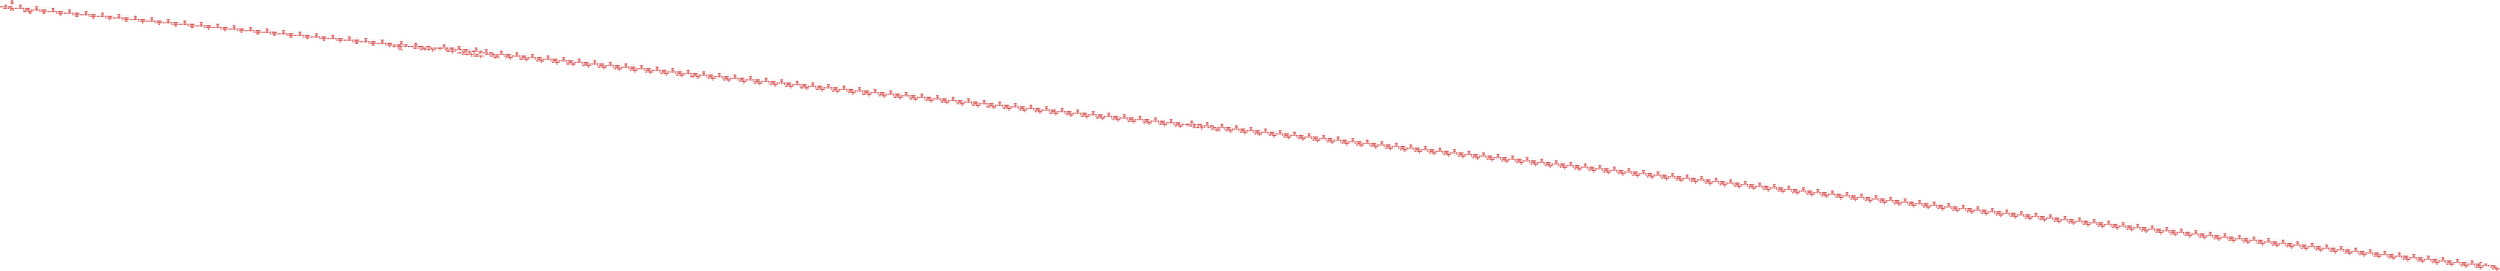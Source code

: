  digraph G {
     rankdir=TB;  node[ shape=oval,  style=filled ,fillcolor=red, fontcolor=black, color=black];  
edge[color=black] 

"0" [label="INICIO"]"1" [label=""]"0" -> "1""1" [label="INSTRUCCION"]"2" [label=""]"1" -> "2""2" [label="OPERACION"]"3" [label=""]"2" -> "3""3" [label="CREACION"]"4" [label="crear"]"3" -> "4""3" [label="CREACION"]"5" [label="tabla"]"3" -> "5""3" [label="CREACION"]"6" [label="departamento"]"3" -> "6""3" [label="CREACION"]"7" [label=""]"3" -> "7""7" [label="CAMPOS_CREACION"]"8" [label="id_departamento"]"7" -> "8""7" [label="CAMPOS_CREACION"]"9" [label="entero"]"7" -> "9""7" [label="CAMPOS_CREACION"]"10" [label=""]"7" -> "10""10" [label="CAMPOS_CREACION"]"11" [label="nombre"]"10" -> "11""10" [label="CAMPOS_CREACION"]"12" [label="cadena"]"10" -> "12""2" [label="OPERACION"]"13" [label=""]"2" -> "13""13" [label="OPERACION"]"14" [label=""]"13" -> "14""14" [label="INSERCION"]"15" [label="insertar"]"14" -> "15""14" [label="INSERCION"]"16" [label="en"]"14" -> "16""14" [label="INSERCION"]"17" [label="estudiantes"]"14" -> "17""14" [label="INSERCION"]"18" [label="valores"]"14" -> "18""14" [label="INSERCION"]"19" [label=""]"14" -> "19""19" [label="PARAMETROS_INSERTAR"]"20" [label="0"]"19" -> "20""19" [label="PARAMETROS_INSERTAR"]"21" [label=""]"19" -> "21""21" [label="PARAMETROS_INSERTAR"]"22" [label="pepito gímenez"]"21" -> "22""21" [label="PARAMETROS_INSERTAR"]"23" [label=""]"21" -> "23""23" [label="PARAMETROS_INSERTAR"]"24" [label="'02/02/2012'"]"23" -> "24""13" [label="OPERACION"]"25" [label=""]"13" -> "25""25" [label="OPERACION"]"26" [label=""]"25" -> "26""26" [label="INSERCION"]"27" [label="insertar"]"26" -> "27""26" [label="INSERCION"]"28" [label="en"]"26" -> "28""26" [label="INSERCION"]"29" [label="departamento"]"26" -> "29""26" [label="INSERCION"]"30" [label="valores"]"26" -> "30""26" [label="INSERCION"]"31" [label=""]"26" -> "31""31" [label="PARAMETROS_INSERTAR"]"32" [label="0"]"31" -> "32""31" [label="PARAMETROS_INSERTAR"]"33" [label=""]"31" -> "33""33" [label="PARAMETROS_INSERTAR"]"34" [label="alta verapaz"]"33" -> "34""25" [label="OPERACION"]"35" [label=""]"25" -> "35""35" [label="OPERACION"]"36" [label=""]"35" -> "36""36" [label="INSERCION"]"37" [label="insertar"]"36" -> "37""36" [label="INSERCION"]"38" [label="en"]"36" -> "38""36" [label="INSERCION"]"39" [label="departamento"]"36" -> "39""36" [label="INSERCION"]"40" [label="valores"]"36" -> "40""36" [label="INSERCION"]"41" [label=""]"36" -> "41""41" [label="PARAMETROS_INSERTAR"]"42" [label="1"]"41" -> "42""41" [label="PARAMETROS_INSERTAR"]"43" [label=""]"41" -> "43""43" [label="PARAMETROS_INSERTAR"]"44" [label="baja verapaz"]"43" -> "44""35" [label="OPERACION"]"45" [label=""]"35" -> "45""45" [label="OPERACION"]"46" [label=""]"45" -> "46""46" [label="INSERCION"]"47" [label="insertar"]"46" -> "47""46" [label="INSERCION"]"48" [label="en"]"46" -> "48""46" [label="INSERCION"]"49" [label="departamento"]"46" -> "49""46" [label="INSERCION"]"50" [label="valores"]"46" -> "50""46" [label="INSERCION"]"51" [label=""]"46" -> "51""51" [label="PARAMETROS_INSERTAR"]"52" [label="2"]"51" -> "52""51" [label="PARAMETROS_INSERTAR"]"53" [label=""]"51" -> "53""53" [label="PARAMETROS_INSERTAR"]"54" [label="chimaltenango"]"53" -> "54""45" [label="OPERACION"]"55" [label=""]"45" -> "55""55" [label="OPERACION"]"56" [label=""]"55" -> "56""56" [label="INSERCION"]"57" [label="insertar"]"56" -> "57""56" [label="INSERCION"]"58" [label="en"]"56" -> "58""56" [label="INSERCION"]"59" [label="departamento"]"56" -> "59""56" [label="INSERCION"]"60" [label="valores"]"56" -> "60""56" [label="INSERCION"]"61" [label=""]"56" -> "61""61" [label="PARAMETROS_INSERTAR"]"62" [label="3"]"61" -> "62""61" [label="PARAMETROS_INSERTAR"]"63" [label=""]"61" -> "63""63" [label="PARAMETROS_INSERTAR"]"64" [label="chiquimula"]"63" -> "64""55" [label="OPERACION"]"65" [label=""]"55" -> "65""65" [label="OPERACION"]"66" [label=""]"65" -> "66""66" [label="INSERCION"]"67" [label="insertar"]"66" -> "67""66" [label="INSERCION"]"68" [label="en"]"66" -> "68""66" [label="INSERCION"]"69" [label="departamento"]"66" -> "69""66" [label="INSERCION"]"70" [label="valores"]"66" -> "70""66" [label="INSERCION"]"71" [label=""]"66" -> "71""71" [label="PARAMETROS_INSERTAR"]"72" [label="4"]"71" -> "72""71" [label="PARAMETROS_INSERTAR"]"73" [label=""]"71" -> "73""73" [label="PARAMETROS_INSERTAR"]"74" [label="petén"]"73" -> "74""65" [label="OPERACION"]"75" [label=""]"65" -> "75""75" [label="OPERACION"]"76" [label=""]"75" -> "76""76" [label="INSERCION"]"77" [label="insertar"]"76" -> "77""76" [label="INSERCION"]"78" [label="en"]"76" -> "78""76" [label="INSERCION"]"79" [label="departamento"]"76" -> "79""76" [label="INSERCION"]"80" [label="valores"]"76" -> "80""76" [label="INSERCION"]"81" [label=""]"76" -> "81""81" [label="PARAMETROS_INSERTAR"]"82" [label="5"]"81" -> "82""81" [label="PARAMETROS_INSERTAR"]"83" [label=""]"81" -> "83""83" [label="PARAMETROS_INSERTAR"]"84" [label="el progreso"]"83" -> "84""75" [label="OPERACION"]"85" [label=""]"75" -> "85""85" [label="OPERACION"]"86" [label=""]"85" -> "86""86" [label="INSERCION"]"87" [label="insertar"]"86" -> "87""86" [label="INSERCION"]"88" [label="en"]"86" -> "88""86" [label="INSERCION"]"89" [label="departamento"]"86" -> "89""86" [label="INSERCION"]"90" [label="valores"]"86" -> "90""86" [label="INSERCION"]"91" [label=""]"86" -> "91""91" [label="PARAMETROS_INSERTAR"]"92" [label="6"]"91" -> "92""91" [label="PARAMETROS_INSERTAR"]"93" [label=""]"91" -> "93""93" [label="PARAMETROS_INSERTAR"]"94" [label="quiché"]"93" -> "94""85" [label="OPERACION"]"95" [label=""]"85" -> "95""95" [label="OPERACION"]"96" [label=""]"95" -> "96""96" [label="INSERCION"]"97" [label="insertar"]"96" -> "97""96" [label="INSERCION"]"98" [label="en"]"96" -> "98""96" [label="INSERCION"]"99" [label="departamento"]"96" -> "99""96" [label="INSERCION"]"100" [label="valores"]"96" -> "100""96" [label="INSERCION"]"101" [label=""]"96" -> "101""101" [label="PARAMETROS_INSERTAR"]"102" [label="7"]"101" -> "102""101" [label="PARAMETROS_INSERTAR"]"103" [label=""]"101" -> "103""103" [label="PARAMETROS_INSERTAR"]"104" [label="escuintla"]"103" -> "104""95" [label="OPERACION"]"105" [label=""]"95" -> "105""105" [label="OPERACION"]"106" [label=""]"105" -> "106""106" [label="INSERCION"]"107" [label="insertar"]"106" -> "107""106" [label="INSERCION"]"108" [label="en"]"106" -> "108""106" [label="INSERCION"]"109" [label="departamento"]"106" -> "109""106" [label="INSERCION"]"110" [label="valores"]"106" -> "110""106" [label="INSERCION"]"111" [label=""]"106" -> "111""111" [label="PARAMETROS_INSERTAR"]"112" [label="8"]"111" -> "112""111" [label="PARAMETROS_INSERTAR"]"113" [label=""]"111" -> "113""113" [label="PARAMETROS_INSERTAR"]"114" [label="guatemala"]"113" -> "114""105" [label="OPERACION"]"115" [label=""]"105" -> "115""115" [label="OPERACION"]"116" [label=""]"115" -> "116""116" [label="INSERCION"]"117" [label="insertar"]"116" -> "117""116" [label="INSERCION"]"118" [label="en"]"116" -> "118""116" [label="INSERCION"]"119" [label="departamento"]"116" -> "119""116" [label="INSERCION"]"120" [label="valores"]"116" -> "120""116" [label="INSERCION"]"121" [label=""]"116" -> "121""121" [label="PARAMETROS_INSERTAR"]"122" [label="9"]"121" -> "122""121" [label="PARAMETROS_INSERTAR"]"123" [label=""]"121" -> "123""123" [label="PARAMETROS_INSERTAR"]"124" [label="huehuetenango"]"123" -> "124""115" [label="OPERACION"]"125" [label=""]"115" -> "125""125" [label="OPERACION"]"126" [label=""]"125" -> "126""126" [label="INSERCION"]"127" [label="insertar"]"126" -> "127""126" [label="INSERCION"]"128" [label="en"]"126" -> "128""126" [label="INSERCION"]"129" [label="departamento"]"126" -> "129""126" [label="INSERCION"]"130" [label="valores"]"126" -> "130""126" [label="INSERCION"]"131" [label=""]"126" -> "131""131" [label="PARAMETROS_INSERTAR"]"132" [label="10"]"131" -> "132""131" [label="PARAMETROS_INSERTAR"]"133" [label=""]"131" -> "133""133" [label="PARAMETROS_INSERTAR"]"134" [label="izabal"]"133" -> "134""125" [label="OPERACION"]"135" [label=""]"125" -> "135""135" [label="OPERACION"]"136" [label=""]"135" -> "136""136" [label="INSERCION"]"137" [label="insertar"]"136" -> "137""136" [label="INSERCION"]"138" [label="en"]"136" -> "138""136" [label="INSERCION"]"139" [label="departamento"]"136" -> "139""136" [label="INSERCION"]"140" [label="valores"]"136" -> "140""136" [label="INSERCION"]"141" [label=""]"136" -> "141""141" [label="PARAMETROS_INSERTAR"]"142" [label="11"]"141" -> "142""141" [label="PARAMETROS_INSERTAR"]"143" [label=""]"141" -> "143""143" [label="PARAMETROS_INSERTAR"]"144" [label="jalapa"]"143" -> "144""135" [label="OPERACION"]"145" [label=""]"135" -> "145""145" [label="OPERACION"]"146" [label=""]"145" -> "146""146" [label="INSERCION"]"147" [label="insertar"]"146" -> "147""146" [label="INSERCION"]"148" [label="en"]"146" -> "148""146" [label="INSERCION"]"149" [label="departamento"]"146" -> "149""146" [label="INSERCION"]"150" [label="valores"]"146" -> "150""146" [label="INSERCION"]"151" [label=""]"146" -> "151""151" [label="PARAMETROS_INSERTAR"]"152" [label="12"]"151" -> "152""151" [label="PARAMETROS_INSERTAR"]"153" [label=""]"151" -> "153""153" [label="PARAMETROS_INSERTAR"]"154" [label="jutiapa"]"153" -> "154""145" [label="OPERACION"]"155" [label=""]"145" -> "155""155" [label="OPERACION"]"156" [label=""]"155" -> "156""156" [label="INSERCION"]"157" [label="insertar"]"156" -> "157""156" [label="INSERCION"]"158" [label="en"]"156" -> "158""156" [label="INSERCION"]"159" [label="departamento"]"156" -> "159""156" [label="INSERCION"]"160" [label="valores"]"156" -> "160""156" [label="INSERCION"]"161" [label=""]"156" -> "161""161" [label="PARAMETROS_INSERTAR"]"162" [label="13"]"161" -> "162""161" [label="PARAMETROS_INSERTAR"]"163" [label=""]"161" -> "163""163" [label="PARAMETROS_INSERTAR"]"164" [label="quetzaltenango"]"163" -> "164""155" [label="OPERACION"]"165" [label=""]"155" -> "165""165" [label="OPERACION"]"166" [label=""]"165" -> "166""166" [label="INSERCION"]"167" [label="insertar"]"166" -> "167""166" [label="INSERCION"]"168" [label="en"]"166" -> "168""166" [label="INSERCION"]"169" [label="departamento"]"166" -> "169""166" [label="INSERCION"]"170" [label="valores"]"166" -> "170""166" [label="INSERCION"]"171" [label=""]"166" -> "171""171" [label="PARAMETROS_INSERTAR"]"172" [label="14"]"171" -> "172""171" [label="PARAMETROS_INSERTAR"]"173" [label=""]"171" -> "173""173" [label="PARAMETROS_INSERTAR"]"174" [label="retalhuleu"]"173" -> "174""165" [label="OPERACION"]"175" [label=""]"165" -> "175""175" [label="OPERACION"]"176" [label=""]"175" -> "176""176" [label="INSERCION"]"177" [label="insertar"]"176" -> "177""176" [label="INSERCION"]"178" [label="en"]"176" -> "178""176" [label="INSERCION"]"179" [label="departamento"]"176" -> "179""176" [label="INSERCION"]"180" [label="valores"]"176" -> "180""176" [label="INSERCION"]"181" [label=""]"176" -> "181""181" [label="PARAMETROS_INSERTAR"]"182" [label="15"]"181" -> "182""181" [label="PARAMETROS_INSERTAR"]"183" [label=""]"181" -> "183""183" [label="PARAMETROS_INSERTAR"]"184" [label="sacatepéquez"]"183" -> "184""175" [label="OPERACION"]"185" [label=""]"175" -> "185""185" [label="OPERACION"]"186" [label=""]"185" -> "186""186" [label="INSERCION"]"187" [label="insertar"]"186" -> "187""186" [label="INSERCION"]"188" [label="en"]"186" -> "188""186" [label="INSERCION"]"189" [label="departamento"]"186" -> "189""186" [label="INSERCION"]"190" [label="valores"]"186" -> "190""186" [label="INSERCION"]"191" [label=""]"186" -> "191""191" [label="PARAMETROS_INSERTAR"]"192" [label="16"]"191" -> "192""191" [label="PARAMETROS_INSERTAR"]"193" [label=""]"191" -> "193""193" [label="PARAMETROS_INSERTAR"]"194" [label="san marcos"]"193" -> "194""185" [label="OPERACION"]"195" [label=""]"185" -> "195""195" [label="OPERACION"]"196" [label=""]"195" -> "196""196" [label="INSERCION"]"197" [label="insertar"]"196" -> "197""196" [label="INSERCION"]"198" [label="en"]"196" -> "198""196" [label="INSERCION"]"199" [label="departamento"]"196" -> "199""196" [label="INSERCION"]"200" [label="valores"]"196" -> "200""196" [label="INSERCION"]"201" [label=""]"196" -> "201""201" [label="PARAMETROS_INSERTAR"]"202" [label="17"]"201" -> "202""201" [label="PARAMETROS_INSERTAR"]"203" [label=""]"201" -> "203""203" [label="PARAMETROS_INSERTAR"]"204" [label="santa rosa"]"203" -> "204""195" [label="OPERACION"]"205" [label=""]"195" -> "205""205" [label="OPERACION"]"206" [label=""]"205" -> "206""206" [label="INSERCION"]"207" [label="insertar"]"206" -> "207""206" [label="INSERCION"]"208" [label="en"]"206" -> "208""206" [label="INSERCION"]"209" [label="departamento"]"206" -> "209""206" [label="INSERCION"]"210" [label="valores"]"206" -> "210""206" [label="INSERCION"]"211" [label=""]"206" -> "211""211" [label="PARAMETROS_INSERTAR"]"212" [label="18"]"211" -> "212""211" [label="PARAMETROS_INSERTAR"]"213" [label=""]"211" -> "213""213" [label="PARAMETROS_INSERTAR"]"214" [label="sololá"]"213" -> "214""205" [label="OPERACION"]"215" [label=""]"205" -> "215""215" [label="OPERACION"]"216" [label=""]"215" -> "216""216" [label="INSERCION"]"217" [label="insertar"]"216" -> "217""216" [label="INSERCION"]"218" [label="en"]"216" -> "218""216" [label="INSERCION"]"219" [label="departamento"]"216" -> "219""216" [label="INSERCION"]"220" [label="valores"]"216" -> "220""216" [label="INSERCION"]"221" [label=""]"216" -> "221""221" [label="PARAMETROS_INSERTAR"]"222" [label="19"]"221" -> "222""221" [label="PARAMETROS_INSERTAR"]"223" [label=""]"221" -> "223""223" [label="PARAMETROS_INSERTAR"]"224" [label="suchitepéquez"]"223" -> "224""215" [label="OPERACION"]"225" [label=""]"215" -> "225""225" [label="OPERACION"]"226" [label=""]"225" -> "226""226" [label="INSERCION"]"227" [label="insertar"]"226" -> "227""226" [label="INSERCION"]"228" [label="en"]"226" -> "228""226" [label="INSERCION"]"229" [label="departamento"]"226" -> "229""226" [label="INSERCION"]"230" [label="valores"]"226" -> "230""226" [label="INSERCION"]"231" [label=""]"226" -> "231""231" [label="PARAMETROS_INSERTAR"]"232" [label="20"]"231" -> "232""231" [label="PARAMETROS_INSERTAR"]"233" [label=""]"231" -> "233""233" [label="PARAMETROS_INSERTAR"]"234" [label="totonicapán"]"233" -> "234""225" [label="OPERACION"]"235" [label=""]"225" -> "235""235" [label="OPERACION"]"236" [label=""]"235" -> "236""236" [label="INSERCION"]"237" [label="insertar"]"236" -> "237""236" [label="INSERCION"]"238" [label="en"]"236" -> "238""236" [label="INSERCION"]"239" [label="departamento"]"236" -> "239""236" [label="INSERCION"]"240" [label="valores"]"236" -> "240""236" [label="INSERCION"]"241" [label=""]"236" -> "241""241" [label="PARAMETROS_INSERTAR"]"242" [label="21"]"241" -> "242""241" [label="PARAMETROS_INSERTAR"]"243" [label=""]"241" -> "243""243" [label="PARAMETROS_INSERTAR"]"244" [label="zacapa"]"243" -> "244""235" [label="OPERACION"]"245" [label=""]"235" -> "245""245" [label="OPERACION"]"246" [label=""]"245" -> "246""246" [label="SELECCION"]"247" [label="seleccionar"]"246" -> "247""246" [label="SELECCION"]"248" [label=""]"246" -> "248""248" [label="PARAMETROS_SELECCION"]"249" [label="id_departamento"]"248" -> "249""248" [label="PARAMETROS_SELECCION"]"250" [label=""]"248" -> "250""250" [label="PARAMETROS_SELECCION"]"251" [label="nombre"]"250" -> "251""250" [label="PARAMETROS_SELECCION"]"252" [label=""]"250" -> "252""252" [label="ALIAS"]"253" [label="como"]"252" -> "253""252" [label="ALIAS"]"254" [label="name"]"252" -> "254""246" [label="SELECCION"]"255" [label="de"]"246" -> "255""246" [label="SELECCION"]"256" [label=""]"246" -> "256""256" [label="LISTA_TABLAS"]"257" [label="departamento"]"256" -> "257""245" [label="OPERACION"]"258" [label=""]"245" -> "258""258" [label="OPERACION"]"259" [label=""]"258" -> "259""259" [label="ACTUALIZACION"]"260" [label="actualizar"]"259" -> "260""259" [label="ACTUALIZACION"]"261" [label="departamento"]"259" -> "261""259" [label="ACTUALIZACION"]"262" [label="establecer"]"259" -> "262""259" [label="ACTUALIZACION"]"263" [label=""]"259" -> "263""263" [label="PARAMETROS_ESTABLECER"]"264" [label="id_departamento"]"263" -> "264""263" [label="PARAMETROS_ESTABLECER"]"265" [label="="]"263" -> "265""263" [label="PARAMETROS_ESTABLECER"]"266" [label="22"]"263" -> "266""263" [label="PARAMETROS_ESTABLECER"]"267" [label=""]"263" -> "267""267" [label="PARAMETROS_ESTABLECER"]"268" [label="nombre"]"267" -> "268""267" [label="PARAMETROS_ESTABLECER"]"269" [label="="]"267" -> "269""267" [label="PARAMETROS_ESTABLECER"]"270" [label="guatemala"]"267" -> "270""259" [label="ACTUALIZACION"]"271" [label=""]"259" -> "271""271" [label="CONDICION_SELECCION"]"272" [label="donde"]"271" -> "272""271" [label="CONDICION_SELECCION"]"273" [label=""]"271" -> "273""273" [label="CONDICIONES"]"274" [label="id_departamento"]"273" -> "274""273" [label="CONDICIONES"]"275" [label=""]"273" -> "275""275" [label="CONDICIONAL"]"276" [label="="]"275" -> "276""273" [label="CONDICIONES"]"277" [label="15"]"273" -> "277""258" [label="OPERACION"]"278" [label=""]"258" -> "278""278" [label="OPERACION"]"279" [label=""]"278" -> "279""279" [label="SELECCION"]"280" [label="seleccionar"]"279" -> "280""279" [label="SELECCION"]"281" [label=""]"279" -> "281""281" [label="PARAMETROS_SELECCION"]"282" [label="*"]"281" -> "282""279" [label="SELECCION"]"283" [label="de"]"279" -> "283""279" [label="SELECCION"]"284" [label=""]"279" -> "284""284" [label="LISTA_TABLAS"]"285" [label="departamento"]"284" -> "285""279" [label="SELECCION"]"286" [label=""]"279" -> "286""286" [label="CONDICION_SELECCION"]"287" [label="donde"]"286" -> "287""286" [label="CONDICION_SELECCION"]"288" [label=""]"286" -> "288""288" [label="CONDICIONES"]"289" [label="id_departamento"]"288" -> "289""288" [label="CONDICIONES"]"290" [label=""]"288" -> "290""290" [label="CONDICIONAL"]"291" [label="<"]"290" -> "291""288" [label="CONDICIONES"]"292" [label="22"]"288" -> "292""278" [label="OPERACION"]"293" [label=""]"278" -> "293""293" [label="OPERACION"]"294" [label=""]"293" -> "294""294" [label="ELIMINACION"]"295" [label="eliminar"]"294" -> "295""294" [label="ELIMINACION"]"296" [label="de"]"294" -> "296""294" [label="ELIMINACION"]"297" [label="departamento"]"294" -> "297""294" [label="ELIMINACION"]"298" [label=""]"294" -> "298""298" [label="CONDICION_ELIMINACION"]"299" [label="donde"]"298" -> "299""298" [label="CONDICION_ELIMINACION"]"300" [label=""]"298" -> "300""300" [label="CONDICIONES"]"301" [label="id_departamento"]"300" -> "301""300" [label="CONDICIONES"]"302" [label=""]"300" -> "302""302" [label="CONDICIONAL"]"303" [label=">"]"302" -> "303""300" [label="CONDICIONES"]"304" [label="1"]"300" -> "304""300" [label="CONDICIONES"]"305" [label=""]"300" -> "305""305" [label="CONDICIONES"]"306" [label="y"]"305" -> "306""305" [label="CONDICIONES"]"307" [label="id_departamento"]"305" -> "307""305" [label="CONDICIONES"]"308" [label=""]"305" -> "308""308" [label="CONDICIONAL"]"309" [label="<"]"308" -> "309""305" [label="CONDICIONES"]"310" [label="15"]"305" -> "310""305" [label="CONDICIONES"]"311" [label=""]"305" -> "311""311" [label="CONDICIONES"]"312" [label="o"]"311" -> "312""311" [label="CONDICIONES"]"313" [label="id_departamento"]"311" -> "313""311" [label="CONDICIONES"]"314" [label=""]"311" -> "314""314" [label="CONDICIONAL"]"315" [label="="]"314" -> "315""311" [label="CONDICIONES"]"316" [label="21"]"311" -> "316""293" [label="OPERACION"]"317" [label=""]"293" -> "317""317" [label="OPERACION"]"318" [label=""]"317" -> "318""318" [label="SELECCION"]"319" [label="seleccionar"]"318" -> "319""318" [label="SELECCION"]"320" [label=""]"318" -> "320""320" [label="PARAMETROS_SELECCION"]"321" [label="*"]"320" -> "321""318" [label="SELECCION"]"322" [label="de"]"318" -> "322""318" [label="SELECCION"]"323" [label=""]"318" -> "323""323" [label="LISTA_TABLAS"]"324" [label="departamento"]"323" -> "324""317" [label="OPERACION"]"325" [label=""]"317" -> "325""325" [label="OPERACION"]"326" [label=""]"325" -> "326""326" [label="CREACION"]"327" [label="crear"]"326" -> "327""326" [label="CREACION"]"328" [label="tabla"]"326" -> "328""326" [label="CREACION"]"329" [label="municipio"]"326" -> "329""326" [label="CREACION"]"330" [label=""]"326" -> "330""330" [label="CAMPOS_CREACION"]"331" [label="id_municipio"]"330" -> "331""330" [label="CAMPOS_CREACION"]"332" [label="entero"]"330" -> "332""330" [label="CAMPOS_CREACION"]"333" [label=""]"330" -> "333""333" [label="CAMPOS_CREACION"]"334" [label="nombre"]"333" -> "334""333" [label="CAMPOS_CREACION"]"335" [label="cadena"]"333" -> "335""333" [label="CAMPOS_CREACION"]"336" [label=""]"333" -> "336""336" [label="CAMPOS_CREACION"]"337" [label="id_departamento"]"336" -> "337""336" [label="CAMPOS_CREACION"]"338" [label="entero"]"336" -> "338""325" [label="OPERACION"]"339" [label=""]"325" -> "339""339" [label="OPERACION"]"340" [label=""]"339" -> "340""340" [label="INSERCION"]"341" [label="insertar"]"340" -> "341""340" [label="INSERCION"]"342" [label="en"]"340" -> "342""340" [label="INSERCION"]"343" [label="municipio"]"340" -> "343""340" [label="INSERCION"]"344" [label="valores"]"340" -> "344""340" [label="INSERCION"]"345" [label=""]"340" -> "345""345" [label="PARAMETROS_INSERTAR"]"346" [label="0"]"345" -> "346""345" [label="PARAMETROS_INSERTAR"]"347" [label=""]"345" -> "347""347" [label="PARAMETROS_INSERTAR"]"348" [label="coban"]"347" -> "348""347" [label="PARAMETROS_INSERTAR"]"349" [label=""]"347" -> "349""349" [label="PARAMETROS_INSERTAR"]"350" [label="1"]"349" -> "350""339" [label="OPERACION"]"351" [label=""]"339" -> "351""351" [label="OPERACION"]"352" [label=""]"351" -> "352""352" [label="INSERCION"]"353" [label="insertar"]"352" -> "353""352" [label="INSERCION"]"354" [label="en"]"352" -> "354""352" [label="INSERCION"]"355" [label="municipio"]"352" -> "355""352" [label="INSERCION"]"356" [label="valores"]"352" -> "356""352" [label="INSERCION"]"357" [label=""]"352" -> "357""357" [label="PARAMETROS_INSERTAR"]"358" [label="1"]"357" -> "358""357" [label="PARAMETROS_INSERTAR"]"359" [label=""]"357" -> "359""359" [label="PARAMETROS_INSERTAR"]"360" [label="san pedrocarchá"]"359" -> "360""359" [label="PARAMETROS_INSERTAR"]"361" [label=""]"359" -> "361""361" [label="PARAMETROS_INSERTAR"]"362" [label="1"]"361" -> "362""351" [label="OPERACION"]"363" [label=""]"351" -> "363""363" [label="OPERACION"]"364" [label=""]"363" -> "364""364" [label="INSERCION"]"365" [label="insertar"]"364" -> "365""364" [label="INSERCION"]"366" [label="en"]"364" -> "366""364" [label="INSERCION"]"367" [label="municipio"]"364" -> "367""364" [label="INSERCION"]"368" [label="valores"]"364" -> "368""364" [label="INSERCION"]"369" [label=""]"364" -> "369""369" [label="PARAMETROS_INSERTAR"]"370" [label="2"]"369" -> "370""369" [label="PARAMETROS_INSERTAR"]"371" [label=""]"369" -> "371""371" [label="PARAMETROS_INSERTAR"]"372" [label="cubulcu"]"371" -> "372""371" [label="PARAMETROS_INSERTAR"]"373" [label=""]"371" -> "373""373" [label="PARAMETROS_INSERTAR"]"374" [label="2"]"373" -> "374""363" [label="OPERACION"]"375" [label=""]"363" -> "375""375" [label="OPERACION"]"376" [label=""]"375" -> "376""376" [label="INSERCION"]"377" [label="insertar"]"376" -> "377""376" [label="INSERCION"]"378" [label="en"]"376" -> "378""376" [label="INSERCION"]"379" [label="municipio"]"376" -> "379""376" [label="INSERCION"]"380" [label="valores"]"376" -> "380""376" [label="INSERCION"]"381" [label=""]"376" -> "381""381" [label="PARAMETROS_INSERTAR"]"382" [label="3"]"381" -> "382""381" [label="PARAMETROS_INSERTAR"]"383" [label=""]"381" -> "383""383" [label="PARAMETROS_INSERTAR"]"384" [label="salamá"]"383" -> "384""383" [label="PARAMETROS_INSERTAR"]"385" [label=""]"383" -> "385""385" [label="PARAMETROS_INSERTAR"]"386" [label="2"]"385" -> "386""375" [label="OPERACION"]"387" [label=""]"375" -> "387""387" [label="OPERACION"]"388" [label=""]"387" -> "388""388" [label="INSERCION"]"389" [label="insertar"]"388" -> "389""388" [label="INSERCION"]"390" [label="en"]"388" -> "390""388" [label="INSERCION"]"391" [label="municipio"]"388" -> "391""388" [label="INSERCION"]"392" [label="valores"]"388" -> "392""388" [label="INSERCION"]"393" [label=""]"388" -> "393""393" [label="PARAMETROS_INSERTAR"]"394" [label="4"]"393" -> "394""393" [label="PARAMETROS_INSERTAR"]"395" [label=""]"393" -> "395""395" [label="PARAMETROS_INSERTAR"]"396" [label="chimaltenango"]"395" -> "396""395" [label="PARAMETROS_INSERTAR"]"397" [label=""]"395" -> "397""397" [label="PARAMETROS_INSERTAR"]"398" [label="3"]"397" -> "398""387" [label="OPERACION"]"399" [label=""]"387" -> "399""399" [label="OPERACION"]"400" [label=""]"399" -> "400""400" [label="INSERCION"]"401" [label="insertar"]"400" -> "401""400" [label="INSERCION"]"402" [label="en"]"400" -> "402""400" [label="INSERCION"]"403" [label="municipio"]"400" -> "403""400" [label="INSERCION"]"404" [label="valores"]"400" -> "404""400" [label="INSERCION"]"405" [label=""]"400" -> "405""405" [label="PARAMETROS_INSERTAR"]"406" [label="5"]"405" -> "406""405" [label="PARAMETROS_INSERTAR"]"407" [label=""]"405" -> "407""407" [label="PARAMETROS_INSERTAR"]"408" [label="acatenango"]"407" -> "408""407" [label="PARAMETROS_INSERTAR"]"409" [label=""]"407" -> "409""409" [label="PARAMETROS_INSERTAR"]"410" [label="3"]"409" -> "410""399" [label="OPERACION"]"411" [label=""]"399" -> "411""411" [label="OPERACION"]"412" [label=""]"411" -> "412""412" [label="INSERCION"]"413" [label="insertar"]"412" -> "413""412" [label="INSERCION"]"414" [label="en"]"412" -> "414""412" [label="INSERCION"]"415" [label="municipio"]"412" -> "415""412" [label="INSERCION"]"416" [label="valores"]"412" -> "416""412" [label="INSERCION"]"417" [label=""]"412" -> "417""417" [label="PARAMETROS_INSERTAR"]"418" [label="6"]"417" -> "418""417" [label="PARAMETROS_INSERTAR"]"419" [label=""]"417" -> "419""419" [label="PARAMETROS_INSERTAR"]"420" [label="chiquimula"]"419" -> "420""419" [label="PARAMETROS_INSERTAR"]"421" [label=""]"419" -> "421""421" [label="PARAMETROS_INSERTAR"]"422" [label="4"]"421" -> "422""411" [label="OPERACION"]"423" [label=""]"411" -> "423""423" [label="OPERACION"]"424" [label=""]"423" -> "424""424" [label="INSERCION"]"425" [label="insertar"]"424" -> "425""424" [label="INSERCION"]"426" [label="en"]"424" -> "426""424" [label="INSERCION"]"427" [label="municipio"]"424" -> "427""424" [label="INSERCION"]"428" [label="valores"]"424" -> "428""424" [label="INSERCION"]"429" [label=""]"424" -> "429""429" [label="PARAMETROS_INSERTAR"]"430" [label="7"]"429" -> "430""429" [label="PARAMETROS_INSERTAR"]"431" [label=""]"429" -> "431""431" [label="PARAMETROS_INSERTAR"]"432" [label="jocotán"]"431" -> "432""431" [label="PARAMETROS_INSERTAR"]"433" [label=""]"431" -> "433""433" [label="PARAMETROS_INSERTAR"]"434" [label="4"]"433" -> "434""423" [label="OPERACION"]"435" [label=""]"423" -> "435""435" [label="OPERACION"]"436" [label=""]"435" -> "436""436" [label="INSERCION"]"437" [label="insertar"]"436" -> "437""436" [label="INSERCION"]"438" [label="en"]"436" -> "438""436" [label="INSERCION"]"439" [label="municipio"]"436" -> "439""436" [label="INSERCION"]"440" [label="valores"]"436" -> "440""436" [label="INSERCION"]"441" [label=""]"436" -> "441""441" [label="PARAMETROS_INSERTAR"]"442" [label="8"]"441" -> "442""441" [label="PARAMETROS_INSERTAR"]"443" [label=""]"441" -> "443""443" [label="PARAMETROS_INSERTAR"]"444" [label="flores"]"443" -> "444""443" [label="PARAMETROS_INSERTAR"]"445" [label=""]"443" -> "445""445" [label="PARAMETROS_INSERTAR"]"446" [label="5"]"445" -> "446""435" [label="OPERACION"]"447" [label=""]"435" -> "447""447" [label="OPERACION"]"448" [label=""]"447" -> "448""448" [label="INSERCION"]"449" [label="insertar"]"448" -> "449""448" [label="INSERCION"]"450" [label="en"]"448" -> "450""448" [label="INSERCION"]"451" [label="municipio"]"448" -> "451""448" [label="INSERCION"]"452" [label="valores"]"448" -> "452""448" [label="INSERCION"]"453" [label=""]"448" -> "453""453" [label="PARAMETROS_INSERTAR"]"454" [label="9"]"453" -> "454""453" [label="PARAMETROS_INSERTAR"]"455" [label=""]"453" -> "455""455" [label="PARAMETROS_INSERTAR"]"456" [label="dolores"]"455" -> "456""455" [label="PARAMETROS_INSERTAR"]"457" [label=""]"455" -> "457""457" [label="PARAMETROS_INSERTAR"]"458" [label="5"]"457" -> "458""447" [label="OPERACION"]"459" [label=""]"447" -> "459""459" [label="OPERACION"]"460" [label=""]"459" -> "460""460" [label="INSERCION"]"461" [label="insertar"]"460" -> "461""460" [label="INSERCION"]"462" [label="en"]"460" -> "462""460" [label="INSERCION"]"463" [label="municipio"]"460" -> "463""460" [label="INSERCION"]"464" [label="valores"]"460" -> "464""460" [label="INSERCION"]"465" [label=""]"460" -> "465""465" [label="PARAMETROS_INSERTAR"]"466" [label="10"]"465" -> "466""465" [label="PARAMETROS_INSERTAR"]"467" [label=""]"465" -> "467""467" [label="PARAMETROS_INSERTAR"]"468" [label="guastatoya"]"467" -> "468""467" [label="PARAMETROS_INSERTAR"]"469" [label=""]"467" -> "469""469" [label="PARAMETROS_INSERTAR"]"470" [label="6"]"469" -> "470""459" [label="OPERACION"]"471" [label=""]"459" -> "471""471" [label="OPERACION"]"472" [label=""]"471" -> "472""472" [label="INSERCION"]"473" [label="insertar"]"472" -> "473""472" [label="INSERCION"]"474" [label="en"]"472" -> "474""472" [label="INSERCION"]"475" [label="municipio"]"472" -> "475""472" [label="INSERCION"]"476" [label="valores"]"472" -> "476""472" [label="INSERCION"]"477" [label=""]"472" -> "477""477" [label="PARAMETROS_INSERTAR"]"478" [label="11"]"477" -> "478""477" [label="PARAMETROS_INSERTAR"]"479" [label=""]"477" -> "479""479" [label="PARAMETROS_INSERTAR"]"480" [label="morazán"]"479" -> "480""479" [label="PARAMETROS_INSERTAR"]"481" [label=""]"479" -> "481""481" [label="PARAMETROS_INSERTAR"]"482" [label="6"]"481" -> "482""471" [label="OPERACION"]"483" [label=""]"471" -> "483""483" [label="OPERACION"]"484" [label=""]"483" -> "484""484" [label="INSERCION"]"485" [label="insertar"]"484" -> "485""484" [label="INSERCION"]"486" [label="en"]"484" -> "486""484" [label="INSERCION"]"487" [label="municipio"]"484" -> "487""484" [label="INSERCION"]"488" [label="valores"]"484" -> "488""484" [label="INSERCION"]"489" [label=""]"484" -> "489""489" [label="PARAMETROS_INSERTAR"]"490" [label="12"]"489" -> "490""489" [label="PARAMETROS_INSERTAR"]"491" [label=""]"489" -> "491""491" [label="PARAMETROS_INSERTAR"]"492" [label="santa cruz del quiché"]"491" -> "492""491" [label="PARAMETROS_INSERTAR"]"493" [label=""]"491" -> "493""493" [label="PARAMETROS_INSERTAR"]"494" [label="7"]"493" -> "494""483" [label="OPERACION"]"495" [label=""]"483" -> "495""495" [label="OPERACION"]"496" [label=""]"495" -> "496""496" [label="INSERCION"]"497" [label="insertar"]"496" -> "497""496" [label="INSERCION"]"498" [label="en"]"496" -> "498""496" [label="INSERCION"]"499" [label="municipio"]"496" -> "499""496" [label="INSERCION"]"500" [label="valores"]"496" -> "500""496" [label="INSERCION"]"501" [label=""]"496" -> "501""501" [label="PARAMETROS_INSERTAR"]"502" [label="13"]"501" -> "502""501" [label="PARAMETROS_INSERTAR"]"503" [label=""]"501" -> "503""503" [label="PARAMETROS_INSERTAR"]"504" [label="canillá"]"503" -> "504""503" [label="PARAMETROS_INSERTAR"]"505" [label=""]"503" -> "505""505" [label="PARAMETROS_INSERTAR"]"506" [label="7"]"505" -> "506""495" [label="OPERACION"]"507" [label=""]"495" -> "507""507" [label="OPERACION"]"508" [label=""]"507" -> "508""508" [label="INSERCION"]"509" [label="insertar"]"508" -> "509""508" [label="INSERCION"]"510" [label="en"]"508" -> "510""508" [label="INSERCION"]"511" [label="municipio"]"508" -> "511""508" [label="INSERCION"]"512" [label="valores"]"508" -> "512""508" [label="INSERCION"]"513" [label=""]"508" -> "513""513" [label="PARAMETROS_INSERTAR"]"514" [label="14"]"513" -> "514""513" [label="PARAMETROS_INSERTAR"]"515" [label=""]"513" -> "515""515" [label="PARAMETROS_INSERTAR"]"516" [label="escuintla"]"515" -> "516""515" [label="PARAMETROS_INSERTAR"]"517" [label=""]"515" -> "517""517" [label="PARAMETROS_INSERTAR"]"518" [label="8"]"517" -> "518""507" [label="OPERACION"]"519" [label=""]"507" -> "519""519" [label="OPERACION"]"520" [label=""]"519" -> "520""520" [label="INSERCION"]"521" [label="insertar"]"520" -> "521""520" [label="INSERCION"]"522" [label="en"]"520" -> "522""520" [label="INSERCION"]"523" [label="municipio"]"520" -> "523""520" [label="INSERCION"]"524" [label="valores"]"520" -> "524""520" [label="INSERCION"]"525" [label=""]"520" -> "525""525" [label="PARAMETROS_INSERTAR"]"526" [label="15"]"525" -> "526""525" [label="PARAMETROS_INSERTAR"]"527" [label=""]"525" -> "527""527" [label="PARAMETROS_INSERTAR"]"528" [label="iztapa"]"527" -> "528""527" [label="PARAMETROS_INSERTAR"]"529" [label=""]"527" -> "529""529" [label="PARAMETROS_INSERTAR"]"530" [label="8"]"529" -> "530""519" [label="OPERACION"]"531" [label=""]"519" -> "531""531" [label="OPERACION"]"532" [label=""]"531" -> "532""532" [label="INSERCION"]"533" [label="insertar"]"532" -> "533""532" [label="INSERCION"]"534" [label="en"]"532" -> "534""532" [label="INSERCION"]"535" [label="municipio"]"532" -> "535""532" [label="INSERCION"]"536" [label="valores"]"532" -> "536""532" [label="INSERCION"]"537" [label=""]"532" -> "537""537" [label="PARAMETROS_INSERTAR"]"538" [label="16"]"537" -> "538""537" [label="PARAMETROS_INSERTAR"]"539" [label=""]"537" -> "539""539" [label="PARAMETROS_INSERTAR"]"540" [label="guatemala"]"539" -> "540""539" [label="PARAMETROS_INSERTAR"]"541" [label=""]"539" -> "541""541" [label="PARAMETROS_INSERTAR"]"542" [label="9"]"541" -> "542""531" [label="OPERACION"]"543" [label=""]"531" -> "543""543" [label="OPERACION"]"544" [label=""]"543" -> "544""544" [label="INSERCION"]"545" [label="insertar"]"544" -> "545""544" [label="INSERCION"]"546" [label="en"]"544" -> "546""544" [label="INSERCION"]"547" [label="municipio"]"544" -> "547""544" [label="INSERCION"]"548" [label="valores"]"544" -> "548""544" [label="INSERCION"]"549" [label=""]"544" -> "549""549" [label="PARAMETROS_INSERTAR"]"550" [label="17"]"549" -> "550""549" [label="PARAMETROS_INSERTAR"]"551" [label=""]"549" -> "551""551" [label="PARAMETROS_INSERTAR"]"552" [label="mixco"]"551" -> "552""551" [label="PARAMETROS_INSERTAR"]"553" [label=""]"551" -> "553""553" [label="PARAMETROS_INSERTAR"]"554" [label="9"]"553" -> "554""543" [label="OPERACION"]"555" [label=""]"543" -> "555""555" [label="OPERACION"]"556" [label=""]"555" -> "556""556" [label="INSERCION"]"557" [label="insertar"]"556" -> "557""556" [label="INSERCION"]"558" [label="en"]"556" -> "558""556" [label="INSERCION"]"559" [label="municipio"]"556" -> "559""556" [label="INSERCION"]"560" [label="valores"]"556" -> "560""556" [label="INSERCION"]"561" [label=""]"556" -> "561""561" [label="PARAMETROS_INSERTAR"]"562" [label="18"]"561" -> "562""561" [label="PARAMETROS_INSERTAR"]"563" [label=""]"561" -> "563""563" [label="PARAMETROS_INSERTAR"]"564" [label="aguacatán"]"563" -> "564""563" [label="PARAMETROS_INSERTAR"]"565" [label=""]"563" -> "565""565" [label="PARAMETROS_INSERTAR"]"566" [label="10"]"565" -> "566""555" [label="OPERACION"]"567" [label=""]"555" -> "567""567" [label="OPERACION"]"568" [label=""]"567" -> "568""568" [label="INSERCION"]"569" [label="insertar"]"568" -> "569""568" [label="INSERCION"]"570" [label="en"]"568" -> "570""568" [label="INSERCION"]"571" [label="municipio"]"568" -> "571""568" [label="INSERCION"]"572" [label="valores"]"568" -> "572""568" [label="INSERCION"]"573" [label=""]"568" -> "573""573" [label="PARAMETROS_INSERTAR"]"574" [label="19"]"573" -> "574""573" [label="PARAMETROS_INSERTAR"]"575" [label=""]"573" -> "575""575" [label="PARAMETROS_INSERTAR"]"576" [label="huehuetenango"]"575" -> "576""575" [label="PARAMETROS_INSERTAR"]"577" [label=""]"575" -> "577""577" [label="PARAMETROS_INSERTAR"]"578" [label="10"]"577" -> "578""567" [label="OPERACION"]"579" [label=""]"567" -> "579""579" [label="OPERACION"]"580" [label=""]"579" -> "580""580" [label="INSERCION"]"581" [label="insertar"]"580" -> "581""580" [label="INSERCION"]"582" [label="en"]"580" -> "582""580" [label="INSERCION"]"583" [label="municipio"]"580" -> "583""580" [label="INSERCION"]"584" [label="valores"]"580" -> "584""580" [label="INSERCION"]"585" [label=""]"580" -> "585""585" [label="PARAMETROS_INSERTAR"]"586" [label="20"]"585" -> "586""585" [label="PARAMETROS_INSERTAR"]"587" [label=""]"585" -> "587""587" [label="PARAMETROS_INSERTAR"]"588" [label="puerto barrios"]"587" -> "588""587" [label="PARAMETROS_INSERTAR"]"589" [label=""]"587" -> "589""589" [label="PARAMETROS_INSERTAR"]"590" [label="11"]"589" -> "590""579" [label="OPERACION"]"591" [label=""]"579" -> "591""591" [label="OPERACION"]"592" [label=""]"591" -> "592""592" [label="INSERCION"]"593" [label="insertar"]"592" -> "593""592" [label="INSERCION"]"594" [label="en"]"592" -> "594""592" [label="INSERCION"]"595" [label="municipio"]"592" -> "595""592" [label="INSERCION"]"596" [label="valores"]"592" -> "596""592" [label="INSERCION"]"597" [label=""]"592" -> "597""597" [label="PARAMETROS_INSERTAR"]"598" [label="21"]"597" -> "598""597" [label="PARAMETROS_INSERTAR"]"599" [label=""]"597" -> "599""599" [label="PARAMETROS_INSERTAR"]"600" [label="livingston"]"599" -> "600""599" [label="PARAMETROS_INSERTAR"]"601" [label=""]"599" -> "601""601" [label="PARAMETROS_INSERTAR"]"602" [label="11"]"601" -> "602""591" [label="OPERACION"]"603" [label=""]"591" -> "603""603" [label="OPERACION"]"604" [label=""]"603" -> "604""604" [label="INSERCION"]"605" [label="insertar"]"604" -> "605""604" [label="INSERCION"]"606" [label="en"]"604" -> "606""604" [label="INSERCION"]"607" [label="municipio"]"604" -> "607""604" [label="INSERCION"]"608" [label="valores"]"604" -> "608""604" [label="INSERCION"]"609" [label=""]"604" -> "609""609" [label="PARAMETROS_INSERTAR"]"610" [label="22"]"609" -> "610""609" [label="PARAMETROS_INSERTAR"]"611" [label=""]"609" -> "611""611" [label="PARAMETROS_INSERTAR"]"612" [label="jalapa"]"611" -> "612""611" [label="PARAMETROS_INSERTAR"]"613" [label=""]"611" -> "613""613" [label="PARAMETROS_INSERTAR"]"614" [label="12"]"613" -> "614""603" [label="OPERACION"]"615" [label=""]"603" -> "615""615" [label="OPERACION"]"616" [label=""]"615" -> "616""616" [label="INSERCION"]"617" [label="insertar"]"616" -> "617""616" [label="INSERCION"]"618" [label="en"]"616" -> "618""616" [label="INSERCION"]"619" [label="municipio"]"616" -> "619""616" [label="INSERCION"]"620" [label="valores"]"616" -> "620""616" [label="INSERCION"]"621" [label=""]"616" -> "621""621" [label="PARAMETROS_INSERTAR"]"622" [label="23"]"621" -> "622""621" [label="PARAMETROS_INSERTAR"]"623" [label=""]"621" -> "623""623" [label="PARAMETROS_INSERTAR"]"624" [label="san pedro pinula"]"623" -> "624""623" [label="PARAMETROS_INSERTAR"]"625" [label=""]"623" -> "625""625" [label="PARAMETROS_INSERTAR"]"626" [label="12"]"625" -> "626""615" [label="OPERACION"]"627" [label=""]"615" -> "627""627" [label="OPERACION"]"628" [label=""]"627" -> "628""628" [label="INSERCION"]"629" [label="insertar"]"628" -> "629""628" [label="INSERCION"]"630" [label="en"]"628" -> "630""628" [label="INSERCION"]"631" [label="municipio"]"628" -> "631""628" [label="INSERCION"]"632" [label="valores"]"628" -> "632""628" [label="INSERCION"]"633" [label=""]"628" -> "633""633" [label="PARAMETROS_INSERTAR"]"634" [label="24"]"633" -> "634""633" [label="PARAMETROS_INSERTAR"]"635" [label=""]"633" -> "635""635" [label="PARAMETROS_INSERTAR"]"636" [label="jutiapa"]"635" -> "636""635" [label="PARAMETROS_INSERTAR"]"637" [label=""]"635" -> "637""637" [label="PARAMETROS_INSERTAR"]"638" [label="13"]"637" -> "638""627" [label="OPERACION"]"639" [label=""]"627" -> "639""639" [label="OPERACION"]"640" [label=""]"639" -> "640""640" [label="INSERCION"]"641" [label="insertar"]"640" -> "641""640" [label="INSERCION"]"642" [label="en"]"640" -> "642""640" [label="INSERCION"]"643" [label="municipio"]"640" -> "643""640" [label="INSERCION"]"644" [label="valores"]"640" -> "644""640" [label="INSERCION"]"645" [label=""]"640" -> "645""645" [label="PARAMETROS_INSERTAR"]"646" [label="25"]"645" -> "646""645" [label="PARAMETROS_INSERTAR"]"647" [label=""]"645" -> "647""647" [label="PARAMETROS_INSERTAR"]"648" [label="asunción mita"]"647" -> "648""647" [label="PARAMETROS_INSERTAR"]"649" [label=""]"647" -> "649""649" [label="PARAMETROS_INSERTAR"]"650" [label="13"]"649" -> "650""639" [label="OPERACION"]"651" [label=""]"639" -> "651""651" [label="OPERACION"]"652" [label=""]"651" -> "652""652" [label="INSERCION"]"653" [label="insertar"]"652" -> "653""652" [label="INSERCION"]"654" [label="en"]"652" -> "654""652" [label="INSERCION"]"655" [label="municipio"]"652" -> "655""652" [label="INSERCION"]"656" [label="valores"]"652" -> "656""652" [label="INSERCION"]"657" [label=""]"652" -> "657""657" [label="PARAMETROS_INSERTAR"]"658" [label="26"]"657" -> "658""657" [label="PARAMETROS_INSERTAR"]"659" [label=""]"657" -> "659""659" [label="PARAMETROS_INSERTAR"]"660" [label="almolonga"]"659" -> "660""659" [label="PARAMETROS_INSERTAR"]"661" [label=""]"659" -> "661""661" [label="PARAMETROS_INSERTAR"]"662" [label="14"]"661" -> "662""651" [label="OPERACION"]"663" [label=""]"651" -> "663""663" [label="OPERACION"]"664" [label=""]"663" -> "664""664" [label="INSERCION"]"665" [label="insertar"]"664" -> "665""664" [label="INSERCION"]"666" [label="en"]"664" -> "666""664" [label="INSERCION"]"667" [label="municipio"]"664" -> "667""664" [label="INSERCION"]"668" [label="valores"]"664" -> "668""664" [label="INSERCION"]"669" [label=""]"664" -> "669""669" [label="PARAMETROS_INSERTAR"]"670" [label="27"]"669" -> "670""669" [label="PARAMETROS_INSERTAR"]"671" [label=""]"669" -> "671""671" [label="PARAMETROS_INSERTAR"]"672" [label="cabricán"]"671" -> "672""671" [label="PARAMETROS_INSERTAR"]"673" [label=""]"671" -> "673""673" [label="PARAMETROS_INSERTAR"]"674" [label="14"]"673" -> "674""663" [label="OPERACION"]"675" [label=""]"663" -> "675""675" [label="OPERACION"]"676" [label=""]"675" -> "676""676" [label="INSERCION"]"677" [label="insertar"]"676" -> "677""676" [label="INSERCION"]"678" [label="en"]"676" -> "678""676" [label="INSERCION"]"679" [label="municipio"]"676" -> "679""676" [label="INSERCION"]"680" [label="valores"]"676" -> "680""676" [label="INSERCION"]"681" [label=""]"676" -> "681""681" [label="PARAMETROS_INSERTAR"]"682" [label="28"]"681" -> "682""681" [label="PARAMETROS_INSERTAR"]"683" [label=""]"681" -> "683""683" [label="PARAMETROS_INSERTAR"]"684" [label="champerico"]"683" -> "684""683" [label="PARAMETROS_INSERTAR"]"685" [label=""]"683" -> "685""685" [label="PARAMETROS_INSERTAR"]"686" [label="15"]"685" -> "686""675" [label="OPERACION"]"687" [label=""]"675" -> "687""687" [label="OPERACION"]"688" [label=""]"687" -> "688""688" [label="INSERCION"]"689" [label="insertar"]"688" -> "689""688" [label="INSERCION"]"690" [label="en"]"688" -> "690""688" [label="INSERCION"]"691" [label="municipio"]"688" -> "691""688" [label="INSERCION"]"692" [label="valores"]"688" -> "692""688" [label="INSERCION"]"693" [label=""]"688" -> "693""693" [label="PARAMETROS_INSERTAR"]"694" [label="29"]"693" -> "694""693" [label="PARAMETROS_INSERTAR"]"695" [label=""]"693" -> "695""695" [label="PARAMETROS_INSERTAR"]"696" [label="el asintal"]"695" -> "696""695" [label="PARAMETROS_INSERTAR"]"697" [label=""]"695" -> "697""697" [label="PARAMETROS_INSERTAR"]"698" [label="15"]"697" -> "698""687" [label="OPERACION"]"699" [label=""]"687" -> "699""699" [label="OPERACION"]"700" [label=""]"699" -> "700""700" [label="INSERCION"]"701" [label="insertar"]"700" -> "701""700" [label="INSERCION"]"702" [label="en"]"700" -> "702""700" [label="INSERCION"]"703" [label="municipio"]"700" -> "703""700" [label="INSERCION"]"704" [label="valores"]"700" -> "704""700" [label="INSERCION"]"705" [label=""]"700" -> "705""705" [label="PARAMETROS_INSERTAR"]"706" [label="30"]"705" -> "706""705" [label="PARAMETROS_INSERTAR"]"707" [label=""]"705" -> "707""707" [label="PARAMETROS_INSERTAR"]"708" [label="alotenango"]"707" -> "708""707" [label="PARAMETROS_INSERTAR"]"709" [label=""]"707" -> "709""709" [label="PARAMETROS_INSERTAR"]"710" [label="16"]"709" -> "710""699" [label="OPERACION"]"711" [label=""]"699" -> "711""711" [label="OPERACION"]"712" [label=""]"711" -> "712""712" [label="INSERCION"]"713" [label="insertar"]"712" -> "713""712" [label="INSERCION"]"714" [label="en"]"712" -> "714""712" [label="INSERCION"]"715" [label="municipio"]"712" -> "715""712" [label="INSERCION"]"716" [label="valores"]"712" -> "716""712" [label="INSERCION"]"717" [label=""]"712" -> "717""717" [label="PARAMETROS_INSERTAR"]"718" [label="31"]"717" -> "718""717" [label="PARAMETROS_INSERTAR"]"719" [label=""]"717" -> "719""719" [label="PARAMETROS_INSERTAR"]"720" [label="antigua guatemala"]"719" -> "720""719" [label="PARAMETROS_INSERTAR"]"721" [label=""]"719" -> "721""721" [label="PARAMETROS_INSERTAR"]"722" [label="16"]"721" -> "722""711" [label="OPERACION"]"723" [label=""]"711" -> "723""723" [label="OPERACION"]"724" [label=""]"723" -> "724""724" [label="INSERCION"]"725" [label="insertar"]"724" -> "725""724" [label="INSERCION"]"726" [label="en"]"724" -> "726""724" [label="INSERCION"]"727" [label="municipio"]"724" -> "727""724" [label="INSERCION"]"728" [label="valores"]"724" -> "728""724" [label="INSERCION"]"729" [label=""]"724" -> "729""729" [label="PARAMETROS_INSERTAR"]"730" [label="32"]"729" -> "730""729" [label="PARAMETROS_INSERTAR"]"731" [label=""]"729" -> "731""731" [label="PARAMETROS_INSERTAR"]"732" [label="san marcos"]"731" -> "732""731" [label="PARAMETROS_INSERTAR"]"733" [label=""]"731" -> "733""733" [label="PARAMETROS_INSERTAR"]"734" [label="17"]"733" -> "734""723" [label="OPERACION"]"735" [label=""]"723" -> "735""735" [label="OPERACION"]"736" [label=""]"735" -> "736""736" [label="INSERCION"]"737" [label="insertar"]"736" -> "737""736" [label="INSERCION"]"738" [label="en"]"736" -> "738""736" [label="INSERCION"]"739" [label="municipio"]"736" -> "739""736" [label="INSERCION"]"740" [label="valores"]"736" -> "740""736" [label="INSERCION"]"741" [label=""]"736" -> "741""741" [label="PARAMETROS_INSERTAR"]"742" [label="33"]"741" -> "742""741" [label="PARAMETROS_INSERTAR"]"743" [label=""]"741" -> "743""743" [label="PARAMETROS_INSERTAR"]"744" [label="ayutla"]"743" -> "744""743" [label="PARAMETROS_INSERTAR"]"745" [label=""]"743" -> "745""745" [label="PARAMETROS_INSERTAR"]"746" [label="17"]"745" -> "746""735" [label="OPERACION"]"747" [label=""]"735" -> "747""747" [label="OPERACION"]"748" [label=""]"747" -> "748""748" [label="INSERCION"]"749" [label="insertar"]"748" -> "749""748" [label="INSERCION"]"750" [label="en"]"748" -> "750""748" [label="INSERCION"]"751" [label="municipio"]"748" -> "751""748" [label="INSERCION"]"752" [label="valores"]"748" -> "752""748" [label="INSERCION"]"753" [label=""]"748" -> "753""753" [label="PARAMETROS_INSERTAR"]"754" [label="34"]"753" -> "754""753" [label="PARAMETROS_INSERTAR"]"755" [label=""]"753" -> "755""755" [label="PARAMETROS_INSERTAR"]"756" [label="cuilapa"]"755" -> "756""755" [label="PARAMETROS_INSERTAR"]"757" [label=""]"755" -> "757""757" [label="PARAMETROS_INSERTAR"]"758" [label="18"]"757" -> "758""747" [label="OPERACION"]"759" [label=""]"747" -> "759""759" [label="OPERACION"]"760" [label=""]"759" -> "760""760" [label="INSERCION"]"761" [label="insertar"]"760" -> "761""760" [label="INSERCION"]"762" [label="en"]"760" -> "762""760" [label="INSERCION"]"763" [label="municipio"]"760" -> "763""760" [label="INSERCION"]"764" [label="valores"]"760" -> "764""760" [label="INSERCION"]"765" [label=""]"760" -> "765""765" [label="PARAMETROS_INSERTAR"]"766" [label="35"]"765" -> "766""765" [label="PARAMETROS_INSERTAR"]"767" [label=""]"765" -> "767""767" [label="PARAMETROS_INSERTAR"]"768" [label="chiquimulilla"]"767" -> "768""767" [label="PARAMETROS_INSERTAR"]"769" [label=""]"767" -> "769""769" [label="PARAMETROS_INSERTAR"]"770" [label="18"]"769" -> "770""759" [label="OPERACION"]"771" [label=""]"759" -> "771""771" [label="OPERACION"]"772" [label=""]"771" -> "772""772" [label="INSERCION"]"773" [label="insertar"]"772" -> "773""772" [label="INSERCION"]"774" [label="en"]"772" -> "774""772" [label="INSERCION"]"775" [label="municipio"]"772" -> "775""772" [label="INSERCION"]"776" [label="valores"]"772" -> "776""772" [label="INSERCION"]"777" [label=""]"772" -> "777""777" [label="PARAMETROS_INSERTAR"]"778" [label="36"]"777" -> "778""777" [label="PARAMETROS_INSERTAR"]"779" [label=""]"777" -> "779""779" [label="PARAMETROS_INSERTAR"]"780" [label="sololá"]"779" -> "780""779" [label="PARAMETROS_INSERTAR"]"781" [label=""]"779" -> "781""781" [label="PARAMETROS_INSERTAR"]"782" [label="19"]"781" -> "782""771" [label="OPERACION"]"783" [label=""]"771" -> "783""783" [label="OPERACION"]"784" [label=""]"783" -> "784""784" [label="INSERCION"]"785" [label="insertar"]"784" -> "785""784" [label="INSERCION"]"786" [label="en"]"784" -> "786""784" [label="INSERCION"]"787" [label="municipio"]"784" -> "787""784" [label="INSERCION"]"788" [label="valores"]"784" -> "788""784" [label="INSERCION"]"789" [label=""]"784" -> "789""789" [label="PARAMETROS_INSERTAR"]"790" [label="37"]"789" -> "790""789" [label="PARAMETROS_INSERTAR"]"791" [label=""]"789" -> "791""791" [label="PARAMETROS_INSERTAR"]"792" [label="concepción"]"791" -> "792""791" [label="PARAMETROS_INSERTAR"]"793" [label=""]"791" -> "793""793" [label="PARAMETROS_INSERTAR"]"794" [label="19"]"793" -> "794""783" [label="OPERACION"]"795" [label=""]"783" -> "795""795" [label="OPERACION"]"796" [label=""]"795" -> "796""796" [label="INSERCION"]"797" [label="insertar"]"796" -> "797""796" [label="INSERCION"]"798" [label="en"]"796" -> "798""796" [label="INSERCION"]"799" [label="municipio"]"796" -> "799""796" [label="INSERCION"]"800" [label="valores"]"796" -> "800""796" [label="INSERCION"]"801" [label=""]"796" -> "801""801" [label="PARAMETROS_INSERTAR"]"802" [label="38"]"801" -> "802""801" [label="PARAMETROS_INSERTAR"]"803" [label=""]"801" -> "803""803" [label="PARAMETROS_INSERTAR"]"804" [label="mazatenango"]"803" -> "804""803" [label="PARAMETROS_INSERTAR"]"805" [label=""]"803" -> "805""805" [label="PARAMETROS_INSERTAR"]"806" [label="20"]"805" -> "806""795" [label="OPERACION"]"807" [label=""]"795" -> "807""807" [label="OPERACION"]"808" [label=""]"807" -> "808""808" [label="INSERCION"]"809" [label="insertar"]"808" -> "809""808" [label="INSERCION"]"810" [label="en"]"808" -> "810""808" [label="INSERCION"]"811" [label="municipio"]"808" -> "811""808" [label="INSERCION"]"812" [label="valores"]"808" -> "812""808" [label="INSERCION"]"813" [label=""]"808" -> "813""813" [label="PARAMETROS_INSERTAR"]"814" [label="39"]"813" -> "814""813" [label="PARAMETROS_INSERTAR"]"815" [label=""]"813" -> "815""815" [label="PARAMETROS_INSERTAR"]"816" [label="chicacao"]"815" -> "816""815" [label="PARAMETROS_INSERTAR"]"817" [label=""]"815" -> "817""817" [label="PARAMETROS_INSERTAR"]"818" [label="20"]"817" -> "818""807" [label="OPERACION"]"819" [label=""]"807" -> "819""819" [label="OPERACION"]"820" [label=""]"819" -> "820""820" [label="INSERCION"]"821" [label="insertar"]"820" -> "821""820" [label="INSERCION"]"822" [label="en"]"820" -> "822""820" [label="INSERCION"]"823" [label="municipio"]"820" -> "823""820" [label="INSERCION"]"824" [label="valores"]"820" -> "824""820" [label="INSERCION"]"825" [label=""]"820" -> "825""825" [label="PARAMETROS_INSERTAR"]"826" [label="40"]"825" -> "826""825" [label="PARAMETROS_INSERTAR"]"827" [label=""]"825" -> "827""827" [label="PARAMETROS_INSERTAR"]"828" [label="totonicapán"]"827" -> "828""827" [label="PARAMETROS_INSERTAR"]"829" [label=""]"827" -> "829""829" [label="PARAMETROS_INSERTAR"]"830" [label="21"]"829" -> "830""819" [label="OPERACION"]"831" [label=""]"819" -> "831""831" [label="OPERACION"]"832" [label=""]"831" -> "832""832" [label="INSERCION"]"833" [label="insertar"]"832" -> "833""832" [label="INSERCION"]"834" [label="en"]"832" -> "834""832" [label="INSERCION"]"835" [label="municipio"]"832" -> "835""832" [label="INSERCION"]"836" [label="valores"]"832" -> "836""832" [label="INSERCION"]"837" [label=""]"832" -> "837""837" [label="PARAMETROS_INSERTAR"]"838" [label="41"]"837" -> "838""837" [label="PARAMETROS_INSERTAR"]"839" [label=""]"837" -> "839""839" [label="PARAMETROS_INSERTAR"]"840" [label="san bartolo"]"839" -> "840""839" [label="PARAMETROS_INSERTAR"]"841" [label=""]"839" -> "841""841" [label="PARAMETROS_INSERTAR"]"842" [label="21"]"841" -> "842""831" [label="OPERACION"]"843" [label=""]"831" -> "843""843" [label="OPERACION"]"844" [label=""]"843" -> "844""844" [label="INSERCION"]"845" [label="insertar"]"844" -> "845""844" [label="INSERCION"]"846" [label="en"]"844" -> "846""844" [label="INSERCION"]"847" [label="municipio"]"844" -> "847""844" [label="INSERCION"]"848" [label="valores"]"844" -> "848""844" [label="INSERCION"]"849" [label=""]"844" -> "849""849" [label="PARAMETROS_INSERTAR"]"850" [label="42"]"849" -> "850""849" [label="PARAMETROS_INSERTAR"]"851" [label=""]"849" -> "851""851" [label="PARAMETROS_INSERTAR"]"852" [label="cabañas"]"851" -> "852""851" [label="PARAMETROS_INSERTAR"]"853" [label=""]"851" -> "853""853" [label="PARAMETROS_INSERTAR"]"854" [label="22"]"853" -> "854""843" [label="OPERACION"]"855" [label=""]"843" -> "855""855" [label="OPERACION"]"856" [label=""]"855" -> "856""856" [label="INSERCION"]"857" [label="insertar"]"856" -> "857""856" [label="INSERCION"]"858" [label="en"]"856" -> "858""856" [label="INSERCION"]"859" [label="municipio"]"856" -> "859""856" [label="INSERCION"]"860" [label="valores"]"856" -> "860""856" [label="INSERCION"]"861" [label=""]"856" -> "861""861" [label="PARAMETROS_INSERTAR"]"862" [label="43"]"861" -> "862""861" [label="PARAMETROS_INSERTAR"]"863" [label=""]"861" -> "863""863" [label="PARAMETROS_INSERTAR"]"864" [label="estanzuela"]"863" -> "864""863" [label="PARAMETROS_INSERTAR"]"865" [label=""]"863" -> "865""865" [label="PARAMETROS_INSERTAR"]"866" [label="22"]"865" -> "866""855" [label="OPERACION"]"867" [label=""]"855" -> "867""867" [label="OPERACION"]"868" [label=""]"867" -> "868""868" [label="SELECCION"]"869" [label="seleccionar"]"868" -> "869""868" [label="SELECCION"]"870" [label=""]"868" -> "870""870" [label="PARAMETROS_SELECCION"]"871" [label="*"]"870" -> "871""868" [label="SELECCION"]"872" [label="de"]"868" -> "872""868" [label="SELECCION"]"873" [label=""]"868" -> "873""873" [label="LISTA_TABLAS"]"874" [label="departamento"]"873" -> "874""873" [label="LISTA_TABLAS"]"875" [label=""]"873" -> "875""875" [label="LISTA_TABLAS"]"876" [label="municipio"]"875" -> "876""868" [label="SELECCION"]"877" [label=""]"868" -> "877""877" [label="CONDICION_SELECCION"]"878" [label="donde"]"877" -> "878""877" [label="CONDICION_SELECCION"]"879" [label=""]"877" -> "879""879" [label="CONDICIONES"]"880" [label="id_departamento"]"879" -> "880""879" [label="CONDICIONES"]"881" [label=""]"879" -> "881""881" [label="CONDICIONAL"]"882" [label="="]"881" -> "882""879" [label="CONDICIONES"]"883" [label="22"]"879" -> "883""867" [label="OPERACION"]"884" [label=""]"867" -> "884""884" [label="OPERACION"]"885" [label=""]"884" -> "885""885" [label="CREACION"]"886" [label="crear"]"885" -> "886""885" [label="CREACION"]"887" [label="tabla"]"885" -> "887""885" [label="CREACION"]"888" [label="zona"]"885" -> "888""885" [label="CREACION"]"889" [label=""]"885" -> "889""889" [label="CAMPOS_CREACION"]"890" [label="id_zona"]"889" -> "890""889" [label="CAMPOS_CREACION"]"891" [label="entero"]"889" -> "891""889" [label="CAMPOS_CREACION"]"892" [label=""]"889" -> "892""892" [label="CAMPOS_CREACION"]"893" [label="nombre"]"892" -> "893""892" [label="CAMPOS_CREACION"]"894" [label="cadena"]"892" -> "894""892" [label="CAMPOS_CREACION"]"895" [label=""]"892" -> "895""895" [label="CAMPOS_CREACION"]"896" [label="id_municipio"]"895" -> "896""895" [label="CAMPOS_CREACION"]"897" [label="entero"]"895" -> "897""884" [label="OPERACION"]"898" [label=""]"884" -> "898""898" [label="OPERACION"]"899" [label=""]"898" -> "899""899" [label="INSERCION"]"900" [label="insertar"]"899" -> "900""899" [label="INSERCION"]"901" [label="en"]"899" -> "901""899" [label="INSERCION"]"902" [label="zona"]"899" -> "902""899" [label="INSERCION"]"903" [label="valores"]"899" -> "903""899" [label="INSERCION"]"904" [label=""]"899" -> "904""904" [label="PARAMETROS_INSERTAR"]"905" [label="0"]"904" -> "905""904" [label="PARAMETROS_INSERTAR"]"906" [label=""]"904" -> "906""906" [label="PARAMETROS_INSERTAR"]"907" [label="zona 1"]"906" -> "907""906" [label="PARAMETROS_INSERTAR"]"908" [label=""]"906" -> "908""908" [label="PARAMETROS_INSERTAR"]"909" [label="1"]"908" -> "909""898" [label="OPERACION"]"910" [label=""]"898" -> "910""910" [label="OPERACION"]"911" [label=""]"910" -> "911""911" [label="INSERCION"]"912" [label="insertar"]"911" -> "912""911" [label="INSERCION"]"913" [label="en"]"911" -> "913""911" [label="INSERCION"]"914" [label="zona"]"911" -> "914""911" [label="INSERCION"]"915" [label="valores"]"911" -> "915""911" [label="INSERCION"]"916" [label=""]"911" -> "916""916" [label="PARAMETROS_INSERTAR"]"917" [label="1"]"916" -> "917""916" [label="PARAMETROS_INSERTAR"]"918" [label=""]"916" -> "918""918" [label="PARAMETROS_INSERTAR"]"919" [label="zona 1"]"918" -> "919""918" [label="PARAMETROS_INSERTAR"]"920" [label=""]"918" -> "920""920" [label="PARAMETROS_INSERTAR"]"921" [label="2"]"920" -> "921""910" [label="OPERACION"]"922" [label=""]"910" -> "922""922" [label="OPERACION"]"923" [label=""]"922" -> "923""923" [label="INSERCION"]"924" [label="insertar"]"923" -> "924""923" [label="INSERCION"]"925" [label="en"]"923" -> "925""923" [label="INSERCION"]"926" [label="zona"]"923" -> "926""923" [label="INSERCION"]"927" [label="valores"]"923" -> "927""923" [label="INSERCION"]"928" [label=""]"923" -> "928""928" [label="PARAMETROS_INSERTAR"]"929" [label="2"]"928" -> "929""928" [label="PARAMETROS_INSERTAR"]"930" [label=""]"928" -> "930""930" [label="PARAMETROS_INSERTAR"]"931" [label="zona 1"]"930" -> "931""930" [label="PARAMETROS_INSERTAR"]"932" [label=""]"930" -> "932""932" [label="PARAMETROS_INSERTAR"]"933" [label="3"]"932" -> "933""922" [label="OPERACION"]"934" [label=""]"922" -> "934""934" [label="OPERACION"]"935" [label=""]"934" -> "935""935" [label="INSERCION"]"936" [label="insertar"]"935" -> "936""935" [label="INSERCION"]"937" [label="en"]"935" -> "937""935" [label="INSERCION"]"938" [label="zona"]"935" -> "938""935" [label="INSERCION"]"939" [label="valores"]"935" -> "939""935" [label="INSERCION"]"940" [label=""]"935" -> "940""940" [label="PARAMETROS_INSERTAR"]"941" [label="3"]"940" -> "941""940" [label="PARAMETROS_INSERTAR"]"942" [label=""]"940" -> "942""942" [label="PARAMETROS_INSERTAR"]"943" [label="zona 1"]"942" -> "943""942" [label="PARAMETROS_INSERTAR"]"944" [label=""]"942" -> "944""944" [label="PARAMETROS_INSERTAR"]"945" [label="4"]"944" -> "945""934" [label="OPERACION"]"946" [label=""]"934" -> "946""946" [label="OPERACION"]"947" [label=""]"946" -> "947""947" [label="INSERCION"]"948" [label="insertar"]"947" -> "948""947" [label="INSERCION"]"949" [label="en"]"947" -> "949""947" [label="INSERCION"]"950" [label="zona"]"947" -> "950""947" [label="INSERCION"]"951" [label="valores"]"947" -> "951""947" [label="INSERCION"]"952" [label=""]"947" -> "952""952" [label="PARAMETROS_INSERTAR"]"953" [label="4"]"952" -> "953""952" [label="PARAMETROS_INSERTAR"]"954" [label=""]"952" -> "954""954" [label="PARAMETROS_INSERTAR"]"955" [label="zona 1"]"954" -> "955""954" [label="PARAMETROS_INSERTAR"]"956" [label=""]"954" -> "956""956" [label="PARAMETROS_INSERTAR"]"957" [label="5"]"956" -> "957""946" [label="OPERACION"]"958" [label=""]"946" -> "958""958" [label="OPERACION"]"959" [label=""]"958" -> "959""959" [label="INSERCION"]"960" [label="insertar"]"959" -> "960""959" [label="INSERCION"]"961" [label="en"]"959" -> "961""959" [label="INSERCION"]"962" [label="zona"]"959" -> "962""959" [label="INSERCION"]"963" [label="valores"]"959" -> "963""959" [label="INSERCION"]"964" [label=""]"959" -> "964""964" [label="PARAMETROS_INSERTAR"]"965" [label="5"]"964" -> "965""964" [label="PARAMETROS_INSERTAR"]"966" [label=""]"964" -> "966""966" [label="PARAMETROS_INSERTAR"]"967" [label="zona 1"]"966" -> "967""966" [label="PARAMETROS_INSERTAR"]"968" [label=""]"966" -> "968""968" [label="PARAMETROS_INSERTAR"]"969" [label="6"]"968" -> "969""958" [label="OPERACION"]"970" [label=""]"958" -> "970""970" [label="OPERACION"]"971" [label=""]"970" -> "971""971" [label="INSERCION"]"972" [label="insertar"]"971" -> "972""971" [label="INSERCION"]"973" [label="en"]"971" -> "973""971" [label="INSERCION"]"974" [label="zona"]"971" -> "974""971" [label="INSERCION"]"975" [label="valores"]"971" -> "975""971" [label="INSERCION"]"976" [label=""]"971" -> "976""976" [label="PARAMETROS_INSERTAR"]"977" [label="6"]"976" -> "977""976" [label="PARAMETROS_INSERTAR"]"978" [label=""]"976" -> "978""978" [label="PARAMETROS_INSERTAR"]"979" [label="zona 1"]"978" -> "979""978" [label="PARAMETROS_INSERTAR"]"980" [label=""]"978" -> "980""980" [label="PARAMETROS_INSERTAR"]"981" [label="7"]"980" -> "981""970" [label="OPERACION"]"982" [label=""]"970" -> "982""982" [label="OPERACION"]"983" [label=""]"982" -> "983""983" [label="INSERCION"]"984" [label="insertar"]"983" -> "984""983" [label="INSERCION"]"985" [label="en"]"983" -> "985""983" [label="INSERCION"]"986" [label="zona"]"983" -> "986""983" [label="INSERCION"]"987" [label="valores"]"983" -> "987""983" [label="INSERCION"]"988" [label=""]"983" -> "988""988" [label="PARAMETROS_INSERTAR"]"989" [label="7"]"988" -> "989""988" [label="PARAMETROS_INSERTAR"]"990" [label=""]"988" -> "990""990" [label="PARAMETROS_INSERTAR"]"991" [label="zona 1"]"990" -> "991""990" [label="PARAMETROS_INSERTAR"]"992" [label=""]"990" -> "992""992" [label="PARAMETROS_INSERTAR"]"993" [label="8"]"992" -> "993""982" [label="OPERACION"]"994" [label=""]"982" -> "994""994" [label="OPERACION"]"995" [label=""]"994" -> "995""995" [label="INSERCION"]"996" [label="insertar"]"995" -> "996""995" [label="INSERCION"]"997" [label="en"]"995" -> "997""995" [label="INSERCION"]"998" [label="zona"]"995" -> "998""995" [label="INSERCION"]"999" [label="valores"]"995" -> "999""995" [label="INSERCION"]"1000" [label=""]"995" -> "1000""1000" [label="PARAMETROS_INSERTAR"]"1001" [label="8"]"1000" -> "1001""1000" [label="PARAMETROS_INSERTAR"]"1002" [label=""]"1000" -> "1002""1002" [label="PARAMETROS_INSERTAR"]"1003" [label="zona 1"]"1002" -> "1003""1002" [label="PARAMETROS_INSERTAR"]"1004" [label=""]"1002" -> "1004""1004" [label="PARAMETROS_INSERTAR"]"1005" [label="9"]"1004" -> "1005""994" [label="OPERACION"]"1006" [label=""]"994" -> "1006""1006" [label="OPERACION"]"1007" [label=""]"1006" -> "1007""1007" [label="INSERCION"]"1008" [label="insertar"]"1007" -> "1008""1007" [label="INSERCION"]"1009" [label="en"]"1007" -> "1009""1007" [label="INSERCION"]"1010" [label="zona"]"1007" -> "1010""1007" [label="INSERCION"]"1011" [label="valores"]"1007" -> "1011""1007" [label="INSERCION"]"1012" [label=""]"1007" -> "1012""1012" [label="PARAMETROS_INSERTAR"]"1013" [label="9"]"1012" -> "1013""1012" [label="PARAMETROS_INSERTAR"]"1014" [label=""]"1012" -> "1014""1014" [label="PARAMETROS_INSERTAR"]"1015" [label="zona 1"]"1014" -> "1015""1014" [label="PARAMETROS_INSERTAR"]"1016" [label=""]"1014" -> "1016""1016" [label="PARAMETROS_INSERTAR"]"1017" [label="10"]"1016" -> "1017""1006" [label="OPERACION"]"1018" [label=""]"1006" -> "1018""1018" [label="OPERACION"]"1019" [label=""]"1018" -> "1019""1019" [label="INSERCION"]"1020" [label="insertar"]"1019" -> "1020""1019" [label="INSERCION"]"1021" [label="en"]"1019" -> "1021""1019" [label="INSERCION"]"1022" [label="zona"]"1019" -> "1022""1019" [label="INSERCION"]"1023" [label="valores"]"1019" -> "1023""1019" [label="INSERCION"]"1024" [label=""]"1019" -> "1024""1024" [label="PARAMETROS_INSERTAR"]"1025" [label="10"]"1024" -> "1025""1024" [label="PARAMETROS_INSERTAR"]"1026" [label=""]"1024" -> "1026""1026" [label="PARAMETROS_INSERTAR"]"1027" [label="zona 1"]"1026" -> "1027""1026" [label="PARAMETROS_INSERTAR"]"1028" [label=""]"1026" -> "1028""1028" [label="PARAMETROS_INSERTAR"]"1029" [label="11"]"1028" -> "1029""1018" [label="OPERACION"]"1030" [label=""]"1018" -> "1030""1030" [label="OPERACION"]"1031" [label=""]"1030" -> "1031""1031" [label="INSERCION"]"1032" [label="insertar"]"1031" -> "1032""1031" [label="INSERCION"]"1033" [label="en"]"1031" -> "1033""1031" [label="INSERCION"]"1034" [label="zona"]"1031" -> "1034""1031" [label="INSERCION"]"1035" [label="valores"]"1031" -> "1035""1031" [label="INSERCION"]"1036" [label=""]"1031" -> "1036""1036" [label="PARAMETROS_INSERTAR"]"1037" [label="11"]"1036" -> "1037""1036" [label="PARAMETROS_INSERTAR"]"1038" [label=""]"1036" -> "1038""1038" [label="PARAMETROS_INSERTAR"]"1039" [label="zona 1"]"1038" -> "1039""1038" [label="PARAMETROS_INSERTAR"]"1040" [label=""]"1038" -> "1040""1040" [label="PARAMETROS_INSERTAR"]"1041" [label="12"]"1040" -> "1041""1030" [label="OPERACION"]"1042" [label=""]"1030" -> "1042""1042" [label="OPERACION"]"1043" [label=""]"1042" -> "1043""1043" [label="INSERCION"]"1044" [label="insertar"]"1043" -> "1044""1043" [label="INSERCION"]"1045" [label="en"]"1043" -> "1045""1043" [label="INSERCION"]"1046" [label="zona"]"1043" -> "1046""1043" [label="INSERCION"]"1047" [label="valores"]"1043" -> "1047""1043" [label="INSERCION"]"1048" [label=""]"1043" -> "1048""1048" [label="PARAMETROS_INSERTAR"]"1049" [label="12"]"1048" -> "1049""1048" [label="PARAMETROS_INSERTAR"]"1050" [label=""]"1048" -> "1050""1050" [label="PARAMETROS_INSERTAR"]"1051" [label="zona 1"]"1050" -> "1051""1050" [label="PARAMETROS_INSERTAR"]"1052" [label=""]"1050" -> "1052""1052" [label="PARAMETROS_INSERTAR"]"1053" [label="13"]"1052" -> "1053""1042" [label="OPERACION"]"1054" [label=""]"1042" -> "1054""1054" [label="OPERACION"]"1055" [label=""]"1054" -> "1055""1055" [label="INSERCION"]"1056" [label="insertar"]"1055" -> "1056""1055" [label="INSERCION"]"1057" [label="en"]"1055" -> "1057""1055" [label="INSERCION"]"1058" [label="zona"]"1055" -> "1058""1055" [label="INSERCION"]"1059" [label="valores"]"1055" -> "1059""1055" [label="INSERCION"]"1060" [label=""]"1055" -> "1060""1060" [label="PARAMETROS_INSERTAR"]"1061" [label="13"]"1060" -> "1061""1060" [label="PARAMETROS_INSERTAR"]"1062" [label=""]"1060" -> "1062""1062" [label="PARAMETROS_INSERTAR"]"1063" [label="zona 1"]"1062" -> "1063""1062" [label="PARAMETROS_INSERTAR"]"1064" [label=""]"1062" -> "1064""1064" [label="PARAMETROS_INSERTAR"]"1065" [label="14"]"1064" -> "1065""1054" [label="OPERACION"]"1066" [label=""]"1054" -> "1066""1066" [label="OPERACION"]"1067" [label=""]"1066" -> "1067""1067" [label="INSERCION"]"1068" [label="insertar"]"1067" -> "1068""1067" [label="INSERCION"]"1069" [label="en"]"1067" -> "1069""1067" [label="INSERCION"]"1070" [label="zona"]"1067" -> "1070""1067" [label="INSERCION"]"1071" [label="valores"]"1067" -> "1071""1067" [label="INSERCION"]"1072" [label=""]"1067" -> "1072""1072" [label="PARAMETROS_INSERTAR"]"1073" [label="14"]"1072" -> "1073""1072" [label="PARAMETROS_INSERTAR"]"1074" [label=""]"1072" -> "1074""1074" [label="PARAMETROS_INSERTAR"]"1075" [label="zona 1"]"1074" -> "1075""1074" [label="PARAMETROS_INSERTAR"]"1076" [label=""]"1074" -> "1076""1076" [label="PARAMETROS_INSERTAR"]"1077" [label="15"]"1076" -> "1077""1066" [label="OPERACION"]"1078" [label=""]"1066" -> "1078""1078" [label="OPERACION"]"1079" [label=""]"1078" -> "1079""1079" [label="INSERCION"]"1080" [label="insertar"]"1079" -> "1080""1079" [label="INSERCION"]"1081" [label="en"]"1079" -> "1081""1079" [label="INSERCION"]"1082" [label="zona"]"1079" -> "1082""1079" [label="INSERCION"]"1083" [label="valores"]"1079" -> "1083""1079" [label="INSERCION"]"1084" [label=""]"1079" -> "1084""1084" [label="PARAMETROS_INSERTAR"]"1085" [label="15"]"1084" -> "1085""1084" [label="PARAMETROS_INSERTAR"]"1086" [label=""]"1084" -> "1086""1086" [label="PARAMETROS_INSERTAR"]"1087" [label="zona 1"]"1086" -> "1087""1086" [label="PARAMETROS_INSERTAR"]"1088" [label=""]"1086" -> "1088""1088" [label="PARAMETROS_INSERTAR"]"1089" [label="16"]"1088" -> "1089""1078" [label="OPERACION"]"1090" [label=""]"1078" -> "1090""1090" [label="OPERACION"]"1091" [label=""]"1090" -> "1091""1091" [label="INSERCION"]"1092" [label="insertar"]"1091" -> "1092""1091" [label="INSERCION"]"1093" [label="en"]"1091" -> "1093""1091" [label="INSERCION"]"1094" [label="zona"]"1091" -> "1094""1091" [label="INSERCION"]"1095" [label="valores"]"1091" -> "1095""1091" [label="INSERCION"]"1096" [label=""]"1091" -> "1096""1096" [label="PARAMETROS_INSERTAR"]"1097" [label="16"]"1096" -> "1097""1096" [label="PARAMETROS_INSERTAR"]"1098" [label=""]"1096" -> "1098""1098" [label="PARAMETROS_INSERTAR"]"1099" [label="zona 1"]"1098" -> "1099""1098" [label="PARAMETROS_INSERTAR"]"1100" [label=""]"1098" -> "1100""1100" [label="PARAMETROS_INSERTAR"]"1101" [label="17"]"1100" -> "1101""1090" [label="OPERACION"]"1102" [label=""]"1090" -> "1102""1102" [label="OPERACION"]"1103" [label=""]"1102" -> "1103""1103" [label="INSERCION"]"1104" [label="insertar"]"1103" -> "1104""1103" [label="INSERCION"]"1105" [label="en"]"1103" -> "1105""1103" [label="INSERCION"]"1106" [label="zona"]"1103" -> "1106""1103" [label="INSERCION"]"1107" [label="valores"]"1103" -> "1107""1103" [label="INSERCION"]"1108" [label=""]"1103" -> "1108""1108" [label="PARAMETROS_INSERTAR"]"1109" [label="17"]"1108" -> "1109""1108" [label="PARAMETROS_INSERTAR"]"1110" [label=""]"1108" -> "1110""1110" [label="PARAMETROS_INSERTAR"]"1111" [label="zona 1"]"1110" -> "1111""1110" [label="PARAMETROS_INSERTAR"]"1112" [label=""]"1110" -> "1112""1112" [label="PARAMETROS_INSERTAR"]"1113" [label="18"]"1112" -> "1113""1102" [label="OPERACION"]"1114" [label=""]"1102" -> "1114""1114" [label="OPERACION"]"1115" [label=""]"1114" -> "1115""1115" [label="INSERCION"]"1116" [label="insertar"]"1115" -> "1116""1115" [label="INSERCION"]"1117" [label="en"]"1115" -> "1117""1115" [label="INSERCION"]"1118" [label="zona"]"1115" -> "1118""1115" [label="INSERCION"]"1119" [label="valores"]"1115" -> "1119""1115" [label="INSERCION"]"1120" [label=""]"1115" -> "1120""1120" [label="PARAMETROS_INSERTAR"]"1121" [label="18"]"1120" -> "1121""1120" [label="PARAMETROS_INSERTAR"]"1122" [label=""]"1120" -> "1122""1122" [label="PARAMETROS_INSERTAR"]"1123" [label="zona 1"]"1122" -> "1123""1122" [label="PARAMETROS_INSERTAR"]"1124" [label=""]"1122" -> "1124""1124" [label="PARAMETROS_INSERTAR"]"1125" [label="19"]"1124" -> "1125""1114" [label="OPERACION"]"1126" [label=""]"1114" -> "1126""1126" [label="OPERACION"]"1127" [label=""]"1126" -> "1127""1127" [label="INSERCION"]"1128" [label="insertar"]"1127" -> "1128""1127" [label="INSERCION"]"1129" [label="en"]"1127" -> "1129""1127" [label="INSERCION"]"1130" [label="zona"]"1127" -> "1130""1127" [label="INSERCION"]"1131" [label="valores"]"1127" -> "1131""1127" [label="INSERCION"]"1132" [label=""]"1127" -> "1132""1132" [label="PARAMETROS_INSERTAR"]"1133" [label="19"]"1132" -> "1133""1132" [label="PARAMETROS_INSERTAR"]"1134" [label=""]"1132" -> "1134""1134" [label="PARAMETROS_INSERTAR"]"1135" [label="zona 1"]"1134" -> "1135""1134" [label="PARAMETROS_INSERTAR"]"1136" [label=""]"1134" -> "1136""1136" [label="PARAMETROS_INSERTAR"]"1137" [label="20"]"1136" -> "1137""1126" [label="OPERACION"]"1138" [label=""]"1126" -> "1138""1138" [label="OPERACION"]"1139" [label=""]"1138" -> "1139""1139" [label="INSERCION"]"1140" [label="insertar"]"1139" -> "1140""1139" [label="INSERCION"]"1141" [label="en"]"1139" -> "1141""1139" [label="INSERCION"]"1142" [label="zona"]"1139" -> "1142""1139" [label="INSERCION"]"1143" [label="valores"]"1139" -> "1143""1139" [label="INSERCION"]"1144" [label=""]"1139" -> "1144""1144" [label="PARAMETROS_INSERTAR"]"1145" [label="20"]"1144" -> "1145""1144" [label="PARAMETROS_INSERTAR"]"1146" [label=""]"1144" -> "1146""1146" [label="PARAMETROS_INSERTAR"]"1147" [label="zona 1"]"1146" -> "1147""1146" [label="PARAMETROS_INSERTAR"]"1148" [label=""]"1146" -> "1148""1148" [label="PARAMETROS_INSERTAR"]"1149" [label="21"]"1148" -> "1149""1138" [label="OPERACION"]"1150" [label=""]"1138" -> "1150""1150" [label="OPERACION"]"1151" [label=""]"1150" -> "1151""1151" [label="INSERCION"]"1152" [label="insertar"]"1151" -> "1152""1151" [label="INSERCION"]"1153" [label="en"]"1151" -> "1153""1151" [label="INSERCION"]"1154" [label="zona"]"1151" -> "1154""1151" [label="INSERCION"]"1155" [label="valores"]"1151" -> "1155""1151" [label="INSERCION"]"1156" [label=""]"1151" -> "1156""1156" [label="PARAMETROS_INSERTAR"]"1157" [label="21"]"1156" -> "1157""1156" [label="PARAMETROS_INSERTAR"]"1158" [label=""]"1156" -> "1158""1158" [label="PARAMETROS_INSERTAR"]"1159" [label="zona 1"]"1158" -> "1159""1158" [label="PARAMETROS_INSERTAR"]"1160" [label=""]"1158" -> "1160""1160" [label="PARAMETROS_INSERTAR"]"1161" [label="22"]"1160" -> "1161""1150" [label="OPERACION"]"1162" [label=""]"1150" -> "1162""1162" [label="OPERACION"]"1163" [label=""]"1162" -> "1163""1163" [label="INSERCION"]"1164" [label="insertar"]"1163" -> "1164""1163" [label="INSERCION"]"1165" [label="en"]"1163" -> "1165""1163" [label="INSERCION"]"1166" [label="zona"]"1163" -> "1166""1163" [label="INSERCION"]"1167" [label="valores"]"1163" -> "1167""1163" [label="INSERCION"]"1168" [label=""]"1163" -> "1168""1168" [label="PARAMETROS_INSERTAR"]"1169" [label="22"]"1168" -> "1169""1168" [label="PARAMETROS_INSERTAR"]"1170" [label=""]"1168" -> "1170""1170" [label="PARAMETROS_INSERTAR"]"1171" [label="zona 1"]"1170" -> "1171""1170" [label="PARAMETROS_INSERTAR"]"1172" [label=""]"1170" -> "1172""1172" [label="PARAMETROS_INSERTAR"]"1173" [label="23"]"1172" -> "1173""1162" [label="OPERACION"]"1174" [label=""]"1162" -> "1174""1174" [label="OPERACION"]"1175" [label=""]"1174" -> "1175""1175" [label="INSERCION"]"1176" [label="insertar"]"1175" -> "1176""1175" [label="INSERCION"]"1177" [label="en"]"1175" -> "1177""1175" [label="INSERCION"]"1178" [label="zona"]"1175" -> "1178""1175" [label="INSERCION"]"1179" [label="valores"]"1175" -> "1179""1175" [label="INSERCION"]"1180" [label=""]"1175" -> "1180""1180" [label="PARAMETROS_INSERTAR"]"1181" [label="23"]"1180" -> "1181""1180" [label="PARAMETROS_INSERTAR"]"1182" [label=""]"1180" -> "1182""1182" [label="PARAMETROS_INSERTAR"]"1183" [label="zona 1"]"1182" -> "1183""1182" [label="PARAMETROS_INSERTAR"]"1184" [label=""]"1182" -> "1184""1184" [label="PARAMETROS_INSERTAR"]"1185" [label="24"]"1184" -> "1185""1174" [label="OPERACION"]"1186" [label=""]"1174" -> "1186""1186" [label="OPERACION"]"1187" [label=""]"1186" -> "1187""1187" [label="INSERCION"]"1188" [label="insertar"]"1187" -> "1188""1187" [label="INSERCION"]"1189" [label="en"]"1187" -> "1189""1187" [label="INSERCION"]"1190" [label="zona"]"1187" -> "1190""1187" [label="INSERCION"]"1191" [label="valores"]"1187" -> "1191""1187" [label="INSERCION"]"1192" [label=""]"1187" -> "1192""1192" [label="PARAMETROS_INSERTAR"]"1193" [label="24"]"1192" -> "1193""1192" [label="PARAMETROS_INSERTAR"]"1194" [label=""]"1192" -> "1194""1194" [label="PARAMETROS_INSERTAR"]"1195" [label="zona 1"]"1194" -> "1195""1194" [label="PARAMETROS_INSERTAR"]"1196" [label=""]"1194" -> "1196""1196" [label="PARAMETROS_INSERTAR"]"1197" [label="25"]"1196" -> "1197""1186" [label="OPERACION"]"1198" [label=""]"1186" -> "1198""1198" [label="OPERACION"]"1199" [label=""]"1198" -> "1199""1199" [label="INSERCION"]"1200" [label="insertar"]"1199" -> "1200""1199" [label="INSERCION"]"1201" [label="en"]"1199" -> "1201""1199" [label="INSERCION"]"1202" [label="zona"]"1199" -> "1202""1199" [label="INSERCION"]"1203" [label="valores"]"1199" -> "1203""1199" [label="INSERCION"]"1204" [label=""]"1199" -> "1204""1204" [label="PARAMETROS_INSERTAR"]"1205" [label="25"]"1204" -> "1205""1204" [label="PARAMETROS_INSERTAR"]"1206" [label=""]"1204" -> "1206""1206" [label="PARAMETROS_INSERTAR"]"1207" [label="zona 1"]"1206" -> "1207""1206" [label="PARAMETROS_INSERTAR"]"1208" [label=""]"1206" -> "1208""1208" [label="PARAMETROS_INSERTAR"]"1209" [label="26"]"1208" -> "1209""1198" [label="OPERACION"]"1210" [label=""]"1198" -> "1210""1210" [label="OPERACION"]"1211" [label=""]"1210" -> "1211""1211" [label="INSERCION"]"1212" [label="insertar"]"1211" -> "1212""1211" [label="INSERCION"]"1213" [label="en"]"1211" -> "1213""1211" [label="INSERCION"]"1214" [label="zona"]"1211" -> "1214""1211" [label="INSERCION"]"1215" [label="valores"]"1211" -> "1215""1211" [label="INSERCION"]"1216" [label=""]"1211" -> "1216""1216" [label="PARAMETROS_INSERTAR"]"1217" [label="26"]"1216" -> "1217""1216" [label="PARAMETROS_INSERTAR"]"1218" [label=""]"1216" -> "1218""1218" [label="PARAMETROS_INSERTAR"]"1219" [label="zona 1"]"1218" -> "1219""1218" [label="PARAMETROS_INSERTAR"]"1220" [label=""]"1218" -> "1220""1220" [label="PARAMETROS_INSERTAR"]"1221" [label="27"]"1220" -> "1221""1210" [label="OPERACION"]"1222" [label=""]"1210" -> "1222""1222" [label="OPERACION"]"1223" [label=""]"1222" -> "1223""1223" [label="INSERCION"]"1224" [label="insertar"]"1223" -> "1224""1223" [label="INSERCION"]"1225" [label="en"]"1223" -> "1225""1223" [label="INSERCION"]"1226" [label="zona"]"1223" -> "1226""1223" [label="INSERCION"]"1227" [label="valores"]"1223" -> "1227""1223" [label="INSERCION"]"1228" [label=""]"1223" -> "1228""1228" [label="PARAMETROS_INSERTAR"]"1229" [label="27"]"1228" -> "1229""1228" [label="PARAMETROS_INSERTAR"]"1230" [label=""]"1228" -> "1230""1230" [label="PARAMETROS_INSERTAR"]"1231" [label="zona 1"]"1230" -> "1231""1230" [label="PARAMETROS_INSERTAR"]"1232" [label=""]"1230" -> "1232""1232" [label="PARAMETROS_INSERTAR"]"1233" [label="28"]"1232" -> "1233""1222" [label="OPERACION"]"1234" [label=""]"1222" -> "1234""1234" [label="OPERACION"]"1235" [label=""]"1234" -> "1235""1235" [label="INSERCION"]"1236" [label="insertar"]"1235" -> "1236""1235" [label="INSERCION"]"1237" [label="en"]"1235" -> "1237""1235" [label="INSERCION"]"1238" [label="zona"]"1235" -> "1238""1235" [label="INSERCION"]"1239" [label="valores"]"1235" -> "1239""1235" [label="INSERCION"]"1240" [label=""]"1235" -> "1240""1240" [label="PARAMETROS_INSERTAR"]"1241" [label="28"]"1240" -> "1241""1240" [label="PARAMETROS_INSERTAR"]"1242" [label=""]"1240" -> "1242""1242" [label="PARAMETROS_INSERTAR"]"1243" [label="zona 1"]"1242" -> "1243""1242" [label="PARAMETROS_INSERTAR"]"1244" [label=""]"1242" -> "1244""1244" [label="PARAMETROS_INSERTAR"]"1245" [label="29"]"1244" -> "1245""1234" [label="OPERACION"]"1246" [label=""]"1234" -> "1246""1246" [label="OPERACION"]"1247" [label=""]"1246" -> "1247""1247" [label="INSERCION"]"1248" [label="insertar"]"1247" -> "1248""1247" [label="INSERCION"]"1249" [label="en"]"1247" -> "1249""1247" [label="INSERCION"]"1250" [label="zona"]"1247" -> "1250""1247" [label="INSERCION"]"1251" [label="valores"]"1247" -> "1251""1247" [label="INSERCION"]"1252" [label=""]"1247" -> "1252""1252" [label="PARAMETROS_INSERTAR"]"1253" [label="29"]"1252" -> "1253""1252" [label="PARAMETROS_INSERTAR"]"1254" [label=""]"1252" -> "1254""1254" [label="PARAMETROS_INSERTAR"]"1255" [label="zona 1"]"1254" -> "1255""1254" [label="PARAMETROS_INSERTAR"]"1256" [label=""]"1254" -> "1256""1256" [label="PARAMETROS_INSERTAR"]"1257" [label="30"]"1256" -> "1257""1246" [label="OPERACION"]"1258" [label=""]"1246" -> "1258""1258" [label="OPERACION"]"1259" [label=""]"1258" -> "1259""1259" [label="INSERCION"]"1260" [label="insertar"]"1259" -> "1260""1259" [label="INSERCION"]"1261" [label="en"]"1259" -> "1261""1259" [label="INSERCION"]"1262" [label="zona"]"1259" -> "1262""1259" [label="INSERCION"]"1263" [label="valores"]"1259" -> "1263""1259" [label="INSERCION"]"1264" [label=""]"1259" -> "1264""1264" [label="PARAMETROS_INSERTAR"]"1265" [label="30"]"1264" -> "1265""1264" [label="PARAMETROS_INSERTAR"]"1266" [label=""]"1264" -> "1266""1266" [label="PARAMETROS_INSERTAR"]"1267" [label="zona 1"]"1266" -> "1267""1266" [label="PARAMETROS_INSERTAR"]"1268" [label=""]"1266" -> "1268""1268" [label="PARAMETROS_INSERTAR"]"1269" [label="31"]"1268" -> "1269""1258" [label="OPERACION"]"1270" [label=""]"1258" -> "1270""1270" [label="OPERACION"]"1271" [label=""]"1270" -> "1271""1271" [label="INSERCION"]"1272" [label="insertar"]"1271" -> "1272""1271" [label="INSERCION"]"1273" [label="en"]"1271" -> "1273""1271" [label="INSERCION"]"1274" [label="zona"]"1271" -> "1274""1271" [label="INSERCION"]"1275" [label="valores"]"1271" -> "1275""1271" [label="INSERCION"]"1276" [label=""]"1271" -> "1276""1276" [label="PARAMETROS_INSERTAR"]"1277" [label="31"]"1276" -> "1277""1276" [label="PARAMETROS_INSERTAR"]"1278" [label=""]"1276" -> "1278""1278" [label="PARAMETROS_INSERTAR"]"1279" [label="zona 1"]"1278" -> "1279""1278" [label="PARAMETROS_INSERTAR"]"1280" [label=""]"1278" -> "1280""1280" [label="PARAMETROS_INSERTAR"]"1281" [label="32"]"1280" -> "1281""1270" [label="OPERACION"]"1282" [label=""]"1270" -> "1282""1282" [label="OPERACION"]"1283" [label=""]"1282" -> "1283""1283" [label="INSERCION"]"1284" [label="insertar"]"1283" -> "1284""1283" [label="INSERCION"]"1285" [label="en"]"1283" -> "1285""1283" [label="INSERCION"]"1286" [label="zona"]"1283" -> "1286""1283" [label="INSERCION"]"1287" [label="valores"]"1283" -> "1287""1283" [label="INSERCION"]"1288" [label=""]"1283" -> "1288""1288" [label="PARAMETROS_INSERTAR"]"1289" [label="32"]"1288" -> "1289""1288" [label="PARAMETROS_INSERTAR"]"1290" [label=""]"1288" -> "1290""1290" [label="PARAMETROS_INSERTAR"]"1291" [label="zona 1"]"1290" -> "1291""1290" [label="PARAMETROS_INSERTAR"]"1292" [label=""]"1290" -> "1292""1292" [label="PARAMETROS_INSERTAR"]"1293" [label="33"]"1292" -> "1293""1282" [label="OPERACION"]"1294" [label=""]"1282" -> "1294""1294" [label="OPERACION"]"1295" [label=""]"1294" -> "1295""1295" [label="INSERCION"]"1296" [label="insertar"]"1295" -> "1296""1295" [label="INSERCION"]"1297" [label="en"]"1295" -> "1297""1295" [label="INSERCION"]"1298" [label="zona"]"1295" -> "1298""1295" [label="INSERCION"]"1299" [label="valores"]"1295" -> "1299""1295" [label="INSERCION"]"1300" [label=""]"1295" -> "1300""1300" [label="PARAMETROS_INSERTAR"]"1301" [label="33"]"1300" -> "1301""1300" [label="PARAMETROS_INSERTAR"]"1302" [label=""]"1300" -> "1302""1302" [label="PARAMETROS_INSERTAR"]"1303" [label="zona 1"]"1302" -> "1303""1302" [label="PARAMETROS_INSERTAR"]"1304" [label=""]"1302" -> "1304""1304" [label="PARAMETROS_INSERTAR"]"1305" [label="34"]"1304" -> "1305""1294" [label="OPERACION"]"1306" [label=""]"1294" -> "1306""1306" [label="OPERACION"]"1307" [label=""]"1306" -> "1307""1307" [label="INSERCION"]"1308" [label="insertar"]"1307" -> "1308""1307" [label="INSERCION"]"1309" [label="en"]"1307" -> "1309""1307" [label="INSERCION"]"1310" [label="zona"]"1307" -> "1310""1307" [label="INSERCION"]"1311" [label="valores"]"1307" -> "1311""1307" [label="INSERCION"]"1312" [label=""]"1307" -> "1312""1312" [label="PARAMETROS_INSERTAR"]"1313" [label="34"]"1312" -> "1313""1312" [label="PARAMETROS_INSERTAR"]"1314" [label=""]"1312" -> "1314""1314" [label="PARAMETROS_INSERTAR"]"1315" [label="zona 1"]"1314" -> "1315""1314" [label="PARAMETROS_INSERTAR"]"1316" [label=""]"1314" -> "1316""1316" [label="PARAMETROS_INSERTAR"]"1317" [label="35"]"1316" -> "1317""1306" [label="OPERACION"]"1318" [label=""]"1306" -> "1318""1318" [label="OPERACION"]"1319" [label=""]"1318" -> "1319""1319" [label="INSERCION"]"1320" [label="insertar"]"1319" -> "1320""1319" [label="INSERCION"]"1321" [label="en"]"1319" -> "1321""1319" [label="INSERCION"]"1322" [label="zona"]"1319" -> "1322""1319" [label="INSERCION"]"1323" [label="valores"]"1319" -> "1323""1319" [label="INSERCION"]"1324" [label=""]"1319" -> "1324""1324" [label="PARAMETROS_INSERTAR"]"1325" [label="35"]"1324" -> "1325""1324" [label="PARAMETROS_INSERTAR"]"1326" [label=""]"1324" -> "1326""1326" [label="PARAMETROS_INSERTAR"]"1327" [label="zona 1"]"1326" -> "1327""1326" [label="PARAMETROS_INSERTAR"]"1328" [label=""]"1326" -> "1328""1328" [label="PARAMETROS_INSERTAR"]"1329" [label="36"]"1328" -> "1329""1318" [label="OPERACION"]"1330" [label=""]"1318" -> "1330""1330" [label="OPERACION"]"1331" [label=""]"1330" -> "1331""1331" [label="INSERCION"]"1332" [label="insertar"]"1331" -> "1332""1331" [label="INSERCION"]"1333" [label="en"]"1331" -> "1333""1331" [label="INSERCION"]"1334" [label="zona"]"1331" -> "1334""1331" [label="INSERCION"]"1335" [label="valores"]"1331" -> "1335""1331" [label="INSERCION"]"1336" [label=""]"1331" -> "1336""1336" [label="PARAMETROS_INSERTAR"]"1337" [label="36"]"1336" -> "1337""1336" [label="PARAMETROS_INSERTAR"]"1338" [label=""]"1336" -> "1338""1338" [label="PARAMETROS_INSERTAR"]"1339" [label="zona 1"]"1338" -> "1339""1338" [label="PARAMETROS_INSERTAR"]"1340" [label=""]"1338" -> "1340""1340" [label="PARAMETROS_INSERTAR"]"1341" [label="37"]"1340" -> "1341""1330" [label="OPERACION"]"1342" [label=""]"1330" -> "1342""1342" [label="OPERACION"]"1343" [label=""]"1342" -> "1343""1343" [label="INSERCION"]"1344" [label="insertar"]"1343" -> "1344""1343" [label="INSERCION"]"1345" [label="en"]"1343" -> "1345""1343" [label="INSERCION"]"1346" [label="zona"]"1343" -> "1346""1343" [label="INSERCION"]"1347" [label="valores"]"1343" -> "1347""1343" [label="INSERCION"]"1348" [label=""]"1343" -> "1348""1348" [label="PARAMETROS_INSERTAR"]"1349" [label="37"]"1348" -> "1349""1348" [label="PARAMETROS_INSERTAR"]"1350" [label=""]"1348" -> "1350""1350" [label="PARAMETROS_INSERTAR"]"1351" [label="zona 1"]"1350" -> "1351""1350" [label="PARAMETROS_INSERTAR"]"1352" [label=""]"1350" -> "1352""1352" [label="PARAMETROS_INSERTAR"]"1353" [label="38"]"1352" -> "1353""1342" [label="OPERACION"]"1354" [label=""]"1342" -> "1354""1354" [label="OPERACION"]"1355" [label=""]"1354" -> "1355""1355" [label="INSERCION"]"1356" [label="insertar"]"1355" -> "1356""1355" [label="INSERCION"]"1357" [label="en"]"1355" -> "1357""1355" [label="INSERCION"]"1358" [label="zona"]"1355" -> "1358""1355" [label="INSERCION"]"1359" [label="valores"]"1355" -> "1359""1355" [label="INSERCION"]"1360" [label=""]"1355" -> "1360""1360" [label="PARAMETROS_INSERTAR"]"1361" [label="38"]"1360" -> "1361""1360" [label="PARAMETROS_INSERTAR"]"1362" [label=""]"1360" -> "1362""1362" [label="PARAMETROS_INSERTAR"]"1363" [label="zona 1"]"1362" -> "1363""1362" [label="PARAMETROS_INSERTAR"]"1364" [label=""]"1362" -> "1364""1364" [label="PARAMETROS_INSERTAR"]"1365" [label="39"]"1364" -> "1365""1354" [label="OPERACION"]"1366" [label=""]"1354" -> "1366""1366" [label="OPERACION"]"1367" [label=""]"1366" -> "1367""1367" [label="INSERCION"]"1368" [label="insertar"]"1367" -> "1368""1367" [label="INSERCION"]"1369" [label="en"]"1367" -> "1369""1367" [label="INSERCION"]"1370" [label="zona"]"1367" -> "1370""1367" [label="INSERCION"]"1371" [label="valores"]"1367" -> "1371""1367" [label="INSERCION"]"1372" [label=""]"1367" -> "1372""1372" [label="PARAMETROS_INSERTAR"]"1373" [label="39"]"1372" -> "1373""1372" [label="PARAMETROS_INSERTAR"]"1374" [label=""]"1372" -> "1374""1374" [label="PARAMETROS_INSERTAR"]"1375" [label="zona 1"]"1374" -> "1375""1374" [label="PARAMETROS_INSERTAR"]"1376" [label=""]"1374" -> "1376""1376" [label="PARAMETROS_INSERTAR"]"1377" [label="40"]"1376" -> "1377""1366" [label="OPERACION"]"1378" [label=""]"1366" -> "1378""1378" [label="OPERACION"]"1379" [label=""]"1378" -> "1379""1379" [label="INSERCION"]"1380" [label="insertar"]"1379" -> "1380""1379" [label="INSERCION"]"1381" [label="en"]"1379" -> "1381""1379" [label="INSERCION"]"1382" [label="zona"]"1379" -> "1382""1379" [label="INSERCION"]"1383" [label="valores"]"1379" -> "1383""1379" [label="INSERCION"]"1384" [label=""]"1379" -> "1384""1384" [label="PARAMETROS_INSERTAR"]"1385" [label="40"]"1384" -> "1385""1384" [label="PARAMETROS_INSERTAR"]"1386" [label=""]"1384" -> "1386""1386" [label="PARAMETROS_INSERTAR"]"1387" [label="zona 1"]"1386" -> "1387""1386" [label="PARAMETROS_INSERTAR"]"1388" [label=""]"1386" -> "1388""1388" [label="PARAMETROS_INSERTAR"]"1389" [label="41"]"1388" -> "1389""1378" [label="OPERACION"]"1390" [label=""]"1378" -> "1390""1390" [label="OPERACION"]"1391" [label=""]"1390" -> "1391""1391" [label="INSERCION"]"1392" [label="insertar"]"1391" -> "1392""1391" [label="INSERCION"]"1393" [label="en"]"1391" -> "1393""1391" [label="INSERCION"]"1394" [label="zona"]"1391" -> "1394""1391" [label="INSERCION"]"1395" [label="valores"]"1391" -> "1395""1391" [label="INSERCION"]"1396" [label=""]"1391" -> "1396""1396" [label="PARAMETROS_INSERTAR"]"1397" [label="41"]"1396" -> "1397""1396" [label="PARAMETROS_INSERTAR"]"1398" [label=""]"1396" -> "1398""1398" [label="PARAMETROS_INSERTAR"]"1399" [label="zona 1"]"1398" -> "1399""1398" [label="PARAMETROS_INSERTAR"]"1400" [label=""]"1398" -> "1400""1400" [label="PARAMETROS_INSERTAR"]"1401" [label="42"]"1400" -> "1401""1390" [label="OPERACION"]"1402" [label=""]"1390" -> "1402""1402" [label="OPERACION"]"1403" [label=""]"1402" -> "1403""1403" [label="INSERCION"]"1404" [label="insertar"]"1403" -> "1404""1403" [label="INSERCION"]"1405" [label="en"]"1403" -> "1405""1403" [label="INSERCION"]"1406" [label="zona"]"1403" -> "1406""1403" [label="INSERCION"]"1407" [label="valores"]"1403" -> "1407""1403" [label="INSERCION"]"1408" [label=""]"1403" -> "1408""1408" [label="PARAMETROS_INSERTAR"]"1409" [label="42"]"1408" -> "1409""1408" [label="PARAMETROS_INSERTAR"]"1410" [label=""]"1408" -> "1410""1410" [label="PARAMETROS_INSERTAR"]"1411" [label="zona 1"]"1410" -> "1411""1410" [label="PARAMETROS_INSERTAR"]"1412" [label=""]"1410" -> "1412""1412" [label="PARAMETROS_INSERTAR"]"1413" [label="43"]"1412" -> "1413""1402" [label="OPERACION"]"1414" [label=""]"1402" -> "1414""1414" [label="OPERACION"]"1415" [label=""]"1414" -> "1415""1415" [label="INSERCION"]"1416" [label="insertar"]"1415" -> "1416""1415" [label="INSERCION"]"1417" [label="en"]"1415" -> "1417""1415" [label="INSERCION"]"1418" [label="zona"]"1415" -> "1418""1415" [label="INSERCION"]"1419" [label="valores"]"1415" -> "1419""1415" [label="INSERCION"]"1420" [label=""]"1415" -> "1420""1420" [label="PARAMETROS_INSERTAR"]"1421" [label="43"]"1420" -> "1421""1420" [label="PARAMETROS_INSERTAR"]"1422" [label=""]"1420" -> "1422""1422" [label="PARAMETROS_INSERTAR"]"1423" [label="zona 1"]"1422" -> "1423""1422" [label="PARAMETROS_INSERTAR"]"1424" [label=""]"1422" -> "1424""1424" [label="PARAMETROS_INSERTAR"]"1425" [label="44"]"1424" -> "1425""1414" [label="OPERACION"]"1426" [label=""]"1414" -> "1426""1426" [label="OPERACION"]"1427" [label=""]"1426" -> "1427""1427" [label="INSERCION"]"1428" [label="insertar"]"1427" -> "1428""1427" [label="INSERCION"]"1429" [label="en"]"1427" -> "1429""1427" [label="INSERCION"]"1430" [label="zona"]"1427" -> "1430""1427" [label="INSERCION"]"1431" [label="valores"]"1427" -> "1431""1427" [label="INSERCION"]"1432" [label=""]"1427" -> "1432""1432" [label="PARAMETROS_INSERTAR"]"1433" [label="44"]"1432" -> "1433""1432" [label="PARAMETROS_INSERTAR"]"1434" [label=""]"1432" -> "1434""1434" [label="PARAMETROS_INSERTAR"]"1435" [label="zona 2"]"1434" -> "1435""1434" [label="PARAMETROS_INSERTAR"]"1436" [label=""]"1434" -> "1436""1436" [label="PARAMETROS_INSERTAR"]"1437" [label="1"]"1436" -> "1437""1426" [label="OPERACION"]"1438" [label=""]"1426" -> "1438""1438" [label="OPERACION"]"1439" [label=""]"1438" -> "1439""1439" [label="INSERCION"]"1440" [label="insertar"]"1439" -> "1440""1439" [label="INSERCION"]"1441" [label="en"]"1439" -> "1441""1439" [label="INSERCION"]"1442" [label="zona"]"1439" -> "1442""1439" [label="INSERCION"]"1443" [label="valores"]"1439" -> "1443""1439" [label="INSERCION"]"1444" [label=""]"1439" -> "1444""1444" [label="PARAMETROS_INSERTAR"]"1445" [label="45"]"1444" -> "1445""1444" [label="PARAMETROS_INSERTAR"]"1446" [label=""]"1444" -> "1446""1446" [label="PARAMETROS_INSERTAR"]"1447" [label="zona 2"]"1446" -> "1447""1446" [label="PARAMETROS_INSERTAR"]"1448" [label=""]"1446" -> "1448""1448" [label="PARAMETROS_INSERTAR"]"1449" [label="2"]"1448" -> "1449""1438" [label="OPERACION"]"1450" [label=""]"1438" -> "1450""1450" [label="OPERACION"]"1451" [label=""]"1450" -> "1451""1451" [label="INSERCION"]"1452" [label="insertar"]"1451" -> "1452""1451" [label="INSERCION"]"1453" [label="en"]"1451" -> "1453""1451" [label="INSERCION"]"1454" [label="zona"]"1451" -> "1454""1451" [label="INSERCION"]"1455" [label="valores"]"1451" -> "1455""1451" [label="INSERCION"]"1456" [label=""]"1451" -> "1456""1456" [label="PARAMETROS_INSERTAR"]"1457" [label="46"]"1456" -> "1457""1456" [label="PARAMETROS_INSERTAR"]"1458" [label=""]"1456" -> "1458""1458" [label="PARAMETROS_INSERTAR"]"1459" [label="zona 2"]"1458" -> "1459""1458" [label="PARAMETROS_INSERTAR"]"1460" [label=""]"1458" -> "1460""1460" [label="PARAMETROS_INSERTAR"]"1461" [label="3"]"1460" -> "1461""1450" [label="OPERACION"]"1462" [label=""]"1450" -> "1462""1462" [label="OPERACION"]"1463" [label=""]"1462" -> "1463""1463" [label="INSERCION"]"1464" [label="insertar"]"1463" -> "1464""1463" [label="INSERCION"]"1465" [label="en"]"1463" -> "1465""1463" [label="INSERCION"]"1466" [label="zona"]"1463" -> "1466""1463" [label="INSERCION"]"1467" [label="valores"]"1463" -> "1467""1463" [label="INSERCION"]"1468" [label=""]"1463" -> "1468""1468" [label="PARAMETROS_INSERTAR"]"1469" [label="47"]"1468" -> "1469""1468" [label="PARAMETROS_INSERTAR"]"1470" [label=""]"1468" -> "1470""1470" [label="PARAMETROS_INSERTAR"]"1471" [label="zona 2"]"1470" -> "1471""1470" [label="PARAMETROS_INSERTAR"]"1472" [label=""]"1470" -> "1472""1472" [label="PARAMETROS_INSERTAR"]"1473" [label="4"]"1472" -> "1473""1462" [label="OPERACION"]"1474" [label=""]"1462" -> "1474""1474" [label="OPERACION"]"1475" [label=""]"1474" -> "1475""1475" [label="INSERCION"]"1476" [label="insertar"]"1475" -> "1476""1475" [label="INSERCION"]"1477" [label="en"]"1475" -> "1477""1475" [label="INSERCION"]"1478" [label="zona"]"1475" -> "1478""1475" [label="INSERCION"]"1479" [label="valores"]"1475" -> "1479""1475" [label="INSERCION"]"1480" [label=""]"1475" -> "1480""1480" [label="PARAMETROS_INSERTAR"]"1481" [label="48"]"1480" -> "1481""1480" [label="PARAMETROS_INSERTAR"]"1482" [label=""]"1480" -> "1482""1482" [label="PARAMETROS_INSERTAR"]"1483" [label="zona 2"]"1482" -> "1483""1482" [label="PARAMETROS_INSERTAR"]"1484" [label=""]"1482" -> "1484""1484" [label="PARAMETROS_INSERTAR"]"1485" [label="5"]"1484" -> "1485""1474" [label="OPERACION"]"1486" [label=""]"1474" -> "1486""1486" [label="OPERACION"]"1487" [label=""]"1486" -> "1487""1487" [label="INSERCION"]"1488" [label="insertar"]"1487" -> "1488""1487" [label="INSERCION"]"1489" [label="en"]"1487" -> "1489""1487" [label="INSERCION"]"1490" [label="zona"]"1487" -> "1490""1487" [label="INSERCION"]"1491" [label="valores"]"1487" -> "1491""1487" [label="INSERCION"]"1492" [label=""]"1487" -> "1492""1492" [label="PARAMETROS_INSERTAR"]"1493" [label="49"]"1492" -> "1493""1492" [label="PARAMETROS_INSERTAR"]"1494" [label=""]"1492" -> "1494""1494" [label="PARAMETROS_INSERTAR"]"1495" [label="zona 2"]"1494" -> "1495""1494" [label="PARAMETROS_INSERTAR"]"1496" [label=""]"1494" -> "1496""1496" [label="PARAMETROS_INSERTAR"]"1497" [label="6"]"1496" -> "1497""1486" [label="OPERACION"]"1498" [label=""]"1486" -> "1498""1498" [label="OPERACION"]"1499" [label=""]"1498" -> "1499""1499" [label="INSERCION"]"1500" [label="insertar"]"1499" -> "1500""1499" [label="INSERCION"]"1501" [label="en"]"1499" -> "1501""1499" [label="INSERCION"]"1502" [label="zona"]"1499" -> "1502""1499" [label="INSERCION"]"1503" [label="valores"]"1499" -> "1503""1499" [label="INSERCION"]"1504" [label=""]"1499" -> "1504""1504" [label="PARAMETROS_INSERTAR"]"1505" [label="50"]"1504" -> "1505""1504" [label="PARAMETROS_INSERTAR"]"1506" [label=""]"1504" -> "1506""1506" [label="PARAMETROS_INSERTAR"]"1507" [label="zona 2"]"1506" -> "1507""1506" [label="PARAMETROS_INSERTAR"]"1508" [label=""]"1506" -> "1508""1508" [label="PARAMETROS_INSERTAR"]"1509" [label="7"]"1508" -> "1509""1498" [label="OPERACION"]"1510" [label=""]"1498" -> "1510""1510" [label="OPERACION"]"1511" [label=""]"1510" -> "1511""1511" [label="INSERCION"]"1512" [label="insertar"]"1511" -> "1512""1511" [label="INSERCION"]"1513" [label="en"]"1511" -> "1513""1511" [label="INSERCION"]"1514" [label="zona"]"1511" -> "1514""1511" [label="INSERCION"]"1515" [label="valores"]"1511" -> "1515""1511" [label="INSERCION"]"1516" [label=""]"1511" -> "1516""1516" [label="PARAMETROS_INSERTAR"]"1517" [label="51"]"1516" -> "1517""1516" [label="PARAMETROS_INSERTAR"]"1518" [label=""]"1516" -> "1518""1518" [label="PARAMETROS_INSERTAR"]"1519" [label="zona 2"]"1518" -> "1519""1518" [label="PARAMETROS_INSERTAR"]"1520" [label=""]"1518" -> "1520""1520" [label="PARAMETROS_INSERTAR"]"1521" [label="8"]"1520" -> "1521""1510" [label="OPERACION"]"1522" [label=""]"1510" -> "1522""1522" [label="OPERACION"]"1523" [label=""]"1522" -> "1523""1523" [label="INSERCION"]"1524" [label="insertar"]"1523" -> "1524""1523" [label="INSERCION"]"1525" [label="en"]"1523" -> "1525""1523" [label="INSERCION"]"1526" [label="zona"]"1523" -> "1526""1523" [label="INSERCION"]"1527" [label="valores"]"1523" -> "1527""1523" [label="INSERCION"]"1528" [label=""]"1523" -> "1528""1528" [label="PARAMETROS_INSERTAR"]"1529" [label="52"]"1528" -> "1529""1528" [label="PARAMETROS_INSERTAR"]"1530" [label=""]"1528" -> "1530""1530" [label="PARAMETROS_INSERTAR"]"1531" [label="zona 2"]"1530" -> "1531""1530" [label="PARAMETROS_INSERTAR"]"1532" [label=""]"1530" -> "1532""1532" [label="PARAMETROS_INSERTAR"]"1533" [label="9"]"1532" -> "1533""1522" [label="OPERACION"]"1534" [label=""]"1522" -> "1534""1534" [label="OPERACION"]"1535" [label=""]"1534" -> "1535""1535" [label="INSERCION"]"1536" [label="insertar"]"1535" -> "1536""1535" [label="INSERCION"]"1537" [label="en"]"1535" -> "1537""1535" [label="INSERCION"]"1538" [label="zona"]"1535" -> "1538""1535" [label="INSERCION"]"1539" [label="valores"]"1535" -> "1539""1535" [label="INSERCION"]"1540" [label=""]"1535" -> "1540""1540" [label="PARAMETROS_INSERTAR"]"1541" [label="53"]"1540" -> "1541""1540" [label="PARAMETROS_INSERTAR"]"1542" [label=""]"1540" -> "1542""1542" [label="PARAMETROS_INSERTAR"]"1543" [label="zona 2"]"1542" -> "1543""1542" [label="PARAMETROS_INSERTAR"]"1544" [label=""]"1542" -> "1544""1544" [label="PARAMETROS_INSERTAR"]"1545" [label="10"]"1544" -> "1545""1534" [label="OPERACION"]"1546" [label=""]"1534" -> "1546""1546" [label="OPERACION"]"1547" [label=""]"1546" -> "1547""1547" [label="INSERCION"]"1548" [label="insertar"]"1547" -> "1548""1547" [label="INSERCION"]"1549" [label="en"]"1547" -> "1549""1547" [label="INSERCION"]"1550" [label="zona"]"1547" -> "1550""1547" [label="INSERCION"]"1551" [label="valores"]"1547" -> "1551""1547" [label="INSERCION"]"1552" [label=""]"1547" -> "1552""1552" [label="PARAMETROS_INSERTAR"]"1553" [label="54"]"1552" -> "1553""1552" [label="PARAMETROS_INSERTAR"]"1554" [label=""]"1552" -> "1554""1554" [label="PARAMETROS_INSERTAR"]"1555" [label="zona 2"]"1554" -> "1555""1554" [label="PARAMETROS_INSERTAR"]"1556" [label=""]"1554" -> "1556""1556" [label="PARAMETROS_INSERTAR"]"1557" [label="11"]"1556" -> "1557""1546" [label="OPERACION"]"1558" [label=""]"1546" -> "1558""1558" [label="OPERACION"]"1559" [label=""]"1558" -> "1559""1559" [label="INSERCION"]"1560" [label="insertar"]"1559" -> "1560""1559" [label="INSERCION"]"1561" [label="en"]"1559" -> "1561""1559" [label="INSERCION"]"1562" [label="zona"]"1559" -> "1562""1559" [label="INSERCION"]"1563" [label="valores"]"1559" -> "1563""1559" [label="INSERCION"]"1564" [label=""]"1559" -> "1564""1564" [label="PARAMETROS_INSERTAR"]"1565" [label="55"]"1564" -> "1565""1564" [label="PARAMETROS_INSERTAR"]"1566" [label=""]"1564" -> "1566""1566" [label="PARAMETROS_INSERTAR"]"1567" [label="zona 2"]"1566" -> "1567""1566" [label="PARAMETROS_INSERTAR"]"1568" [label=""]"1566" -> "1568""1568" [label="PARAMETROS_INSERTAR"]"1569" [label="12"]"1568" -> "1569""1558" [label="OPERACION"]"1570" [label=""]"1558" -> "1570""1570" [label="OPERACION"]"1571" [label=""]"1570" -> "1571""1571" [label="INSERCION"]"1572" [label="insertar"]"1571" -> "1572""1571" [label="INSERCION"]"1573" [label="en"]"1571" -> "1573""1571" [label="INSERCION"]"1574" [label="zona"]"1571" -> "1574""1571" [label="INSERCION"]"1575" [label="valores"]"1571" -> "1575""1571" [label="INSERCION"]"1576" [label=""]"1571" -> "1576""1576" [label="PARAMETROS_INSERTAR"]"1577" [label="56"]"1576" -> "1577""1576" [label="PARAMETROS_INSERTAR"]"1578" [label=""]"1576" -> "1578""1578" [label="PARAMETROS_INSERTAR"]"1579" [label="zona 2"]"1578" -> "1579""1578" [label="PARAMETROS_INSERTAR"]"1580" [label=""]"1578" -> "1580""1580" [label="PARAMETROS_INSERTAR"]"1581" [label="13"]"1580" -> "1581""1570" [label="OPERACION"]"1582" [label=""]"1570" -> "1582""1582" [label="OPERACION"]"1583" [label=""]"1582" -> "1583""1583" [label="INSERCION"]"1584" [label="insertar"]"1583" -> "1584""1583" [label="INSERCION"]"1585" [label="en"]"1583" -> "1585""1583" [label="INSERCION"]"1586" [label="zona"]"1583" -> "1586""1583" [label="INSERCION"]"1587" [label="valores"]"1583" -> "1587""1583" [label="INSERCION"]"1588" [label=""]"1583" -> "1588""1588" [label="PARAMETROS_INSERTAR"]"1589" [label="57"]"1588" -> "1589""1588" [label="PARAMETROS_INSERTAR"]"1590" [label=""]"1588" -> "1590""1590" [label="PARAMETROS_INSERTAR"]"1591" [label="zona 2"]"1590" -> "1591""1590" [label="PARAMETROS_INSERTAR"]"1592" [label=""]"1590" -> "1592""1592" [label="PARAMETROS_INSERTAR"]"1593" [label="14"]"1592" -> "1593""1582" [label="OPERACION"]"1594" [label=""]"1582" -> "1594""1594" [label="OPERACION"]"1595" [label=""]"1594" -> "1595""1595" [label="INSERCION"]"1596" [label="insertar"]"1595" -> "1596""1595" [label="INSERCION"]"1597" [label="en"]"1595" -> "1597""1595" [label="INSERCION"]"1598" [label="zona"]"1595" -> "1598""1595" [label="INSERCION"]"1599" [label="valores"]"1595" -> "1599""1595" [label="INSERCION"]"1600" [label=""]"1595" -> "1600""1600" [label="PARAMETROS_INSERTAR"]"1601" [label="58"]"1600" -> "1601""1600" [label="PARAMETROS_INSERTAR"]"1602" [label=""]"1600" -> "1602""1602" [label="PARAMETROS_INSERTAR"]"1603" [label="zona 2"]"1602" -> "1603""1602" [label="PARAMETROS_INSERTAR"]"1604" [label=""]"1602" -> "1604""1604" [label="PARAMETROS_INSERTAR"]"1605" [label="15"]"1604" -> "1605""1594" [label="OPERACION"]"1606" [label=""]"1594" -> "1606""1606" [label="OPERACION"]"1607" [label=""]"1606" -> "1607""1607" [label="INSERCION"]"1608" [label="insertar"]"1607" -> "1608""1607" [label="INSERCION"]"1609" [label="en"]"1607" -> "1609""1607" [label="INSERCION"]"1610" [label="zona"]"1607" -> "1610""1607" [label="INSERCION"]"1611" [label="valores"]"1607" -> "1611""1607" [label="INSERCION"]"1612" [label=""]"1607" -> "1612""1612" [label="PARAMETROS_INSERTAR"]"1613" [label="59"]"1612" -> "1613""1612" [label="PARAMETROS_INSERTAR"]"1614" [label=""]"1612" -> "1614""1614" [label="PARAMETROS_INSERTAR"]"1615" [label="zona 2"]"1614" -> "1615""1614" [label="PARAMETROS_INSERTAR"]"1616" [label=""]"1614" -> "1616""1616" [label="PARAMETROS_INSERTAR"]"1617" [label="16"]"1616" -> "1617""1606" [label="OPERACION"]"1618" [label=""]"1606" -> "1618""1618" [label="OPERACION"]"1619" [label=""]"1618" -> "1619""1619" [label="INSERCION"]"1620" [label="insertar"]"1619" -> "1620""1619" [label="INSERCION"]"1621" [label="en"]"1619" -> "1621""1619" [label="INSERCION"]"1622" [label="zona"]"1619" -> "1622""1619" [label="INSERCION"]"1623" [label="valores"]"1619" -> "1623""1619" [label="INSERCION"]"1624" [label=""]"1619" -> "1624""1624" [label="PARAMETROS_INSERTAR"]"1625" [label="60"]"1624" -> "1625""1624" [label="PARAMETROS_INSERTAR"]"1626" [label=""]"1624" -> "1626""1626" [label="PARAMETROS_INSERTAR"]"1627" [label="zona 2"]"1626" -> "1627""1626" [label="PARAMETROS_INSERTAR"]"1628" [label=""]"1626" -> "1628""1628" [label="PARAMETROS_INSERTAR"]"1629" [label="17"]"1628" -> "1629""1618" [label="OPERACION"]"1630" [label=""]"1618" -> "1630""1630" [label="OPERACION"]"1631" [label=""]"1630" -> "1631""1631" [label="INSERCION"]"1632" [label="insertar"]"1631" -> "1632""1631" [label="INSERCION"]"1633" [label="en"]"1631" -> "1633""1631" [label="INSERCION"]"1634" [label="zona"]"1631" -> "1634""1631" [label="INSERCION"]"1635" [label="valores"]"1631" -> "1635""1631" [label="INSERCION"]"1636" [label=""]"1631" -> "1636""1636" [label="PARAMETROS_INSERTAR"]"1637" [label="61"]"1636" -> "1637""1636" [label="PARAMETROS_INSERTAR"]"1638" [label=""]"1636" -> "1638""1638" [label="PARAMETROS_INSERTAR"]"1639" [label="zona 2"]"1638" -> "1639""1638" [label="PARAMETROS_INSERTAR"]"1640" [label=""]"1638" -> "1640""1640" [label="PARAMETROS_INSERTAR"]"1641" [label="18"]"1640" -> "1641""1630" [label="OPERACION"]"1642" [label=""]"1630" -> "1642""1642" [label="OPERACION"]"1643" [label=""]"1642" -> "1643""1643" [label="INSERCION"]"1644" [label="insertar"]"1643" -> "1644""1643" [label="INSERCION"]"1645" [label="en"]"1643" -> "1645""1643" [label="INSERCION"]"1646" [label="zona"]"1643" -> "1646""1643" [label="INSERCION"]"1647" [label="valores"]"1643" -> "1647""1643" [label="INSERCION"]"1648" [label=""]"1643" -> "1648""1648" [label="PARAMETROS_INSERTAR"]"1649" [label="62"]"1648" -> "1649""1648" [label="PARAMETROS_INSERTAR"]"1650" [label=""]"1648" -> "1650""1650" [label="PARAMETROS_INSERTAR"]"1651" [label="zona 2"]"1650" -> "1651""1650" [label="PARAMETROS_INSERTAR"]"1652" [label=""]"1650" -> "1652""1652" [label="PARAMETROS_INSERTAR"]"1653" [label="19"]"1652" -> "1653""1642" [label="OPERACION"]"1654" [label=""]"1642" -> "1654""1654" [label="OPERACION"]"1655" [label=""]"1654" -> "1655""1655" [label="INSERCION"]"1656" [label="insertar"]"1655" -> "1656""1655" [label="INSERCION"]"1657" [label="en"]"1655" -> "1657""1655" [label="INSERCION"]"1658" [label="zona"]"1655" -> "1658""1655" [label="INSERCION"]"1659" [label="valores"]"1655" -> "1659""1655" [label="INSERCION"]"1660" [label=""]"1655" -> "1660""1660" [label="PARAMETROS_INSERTAR"]"1661" [label="63"]"1660" -> "1661""1660" [label="PARAMETROS_INSERTAR"]"1662" [label=""]"1660" -> "1662""1662" [label="PARAMETROS_INSERTAR"]"1663" [label="zona 2"]"1662" -> "1663""1662" [label="PARAMETROS_INSERTAR"]"1664" [label=""]"1662" -> "1664""1664" [label="PARAMETROS_INSERTAR"]"1665" [label="20"]"1664" -> "1665""1654" [label="OPERACION"]"1666" [label=""]"1654" -> "1666""1666" [label="OPERACION"]"1667" [label=""]"1666" -> "1667""1667" [label="INSERCION"]"1668" [label="insertar"]"1667" -> "1668""1667" [label="INSERCION"]"1669" [label="en"]"1667" -> "1669""1667" [label="INSERCION"]"1670" [label="zona"]"1667" -> "1670""1667" [label="INSERCION"]"1671" [label="valores"]"1667" -> "1671""1667" [label="INSERCION"]"1672" [label=""]"1667" -> "1672""1672" [label="PARAMETROS_INSERTAR"]"1673" [label="64"]"1672" -> "1673""1672" [label="PARAMETROS_INSERTAR"]"1674" [label=""]"1672" -> "1674""1674" [label="PARAMETROS_INSERTAR"]"1675" [label="zona 2"]"1674" -> "1675""1674" [label="PARAMETROS_INSERTAR"]"1676" [label=""]"1674" -> "1676""1676" [label="PARAMETROS_INSERTAR"]"1677" [label="21"]"1676" -> "1677""1666" [label="OPERACION"]"1678" [label=""]"1666" -> "1678""1678" [label="OPERACION"]"1679" [label=""]"1678" -> "1679""1679" [label="INSERCION"]"1680" [label="insertar"]"1679" -> "1680""1679" [label="INSERCION"]"1681" [label="en"]"1679" -> "1681""1679" [label="INSERCION"]"1682" [label="zona"]"1679" -> "1682""1679" [label="INSERCION"]"1683" [label="valores"]"1679" -> "1683""1679" [label="INSERCION"]"1684" [label=""]"1679" -> "1684""1684" [label="PARAMETROS_INSERTAR"]"1685" [label="65"]"1684" -> "1685""1684" [label="PARAMETROS_INSERTAR"]"1686" [label=""]"1684" -> "1686""1686" [label="PARAMETROS_INSERTAR"]"1687" [label="zona 2"]"1686" -> "1687""1686" [label="PARAMETROS_INSERTAR"]"1688" [label=""]"1686" -> "1688""1688" [label="PARAMETROS_INSERTAR"]"1689" [label="22"]"1688" -> "1689""1678" [label="OPERACION"]"1690" [label=""]"1678" -> "1690""1690" [label="OPERACION"]"1691" [label=""]"1690" -> "1691""1691" [label="INSERCION"]"1692" [label="insertar"]"1691" -> "1692""1691" [label="INSERCION"]"1693" [label="en"]"1691" -> "1693""1691" [label="INSERCION"]"1694" [label="zona"]"1691" -> "1694""1691" [label="INSERCION"]"1695" [label="valores"]"1691" -> "1695""1691" [label="INSERCION"]"1696" [label=""]"1691" -> "1696""1696" [label="PARAMETROS_INSERTAR"]"1697" [label="66"]"1696" -> "1697""1696" [label="PARAMETROS_INSERTAR"]"1698" [label=""]"1696" -> "1698""1698" [label="PARAMETROS_INSERTAR"]"1699" [label="zona 2"]"1698" -> "1699""1698" [label="PARAMETROS_INSERTAR"]"1700" [label=""]"1698" -> "1700""1700" [label="PARAMETROS_INSERTAR"]"1701" [label="23"]"1700" -> "1701""1690" [label="OPERACION"]"1702" [label=""]"1690" -> "1702""1702" [label="OPERACION"]"1703" [label=""]"1702" -> "1703""1703" [label="INSERCION"]"1704" [label="insertar"]"1703" -> "1704""1703" [label="INSERCION"]"1705" [label="en"]"1703" -> "1705""1703" [label="INSERCION"]"1706" [label="zona"]"1703" -> "1706""1703" [label="INSERCION"]"1707" [label="valores"]"1703" -> "1707""1703" [label="INSERCION"]"1708" [label=""]"1703" -> "1708""1708" [label="PARAMETROS_INSERTAR"]"1709" [label="67"]"1708" -> "1709""1708" [label="PARAMETROS_INSERTAR"]"1710" [label=""]"1708" -> "1710""1710" [label="PARAMETROS_INSERTAR"]"1711" [label="zona 2"]"1710" -> "1711""1710" [label="PARAMETROS_INSERTAR"]"1712" [label=""]"1710" -> "1712""1712" [label="PARAMETROS_INSERTAR"]"1713" [label="24"]"1712" -> "1713""1702" [label="OPERACION"]"1714" [label=""]"1702" -> "1714""1714" [label="OPERACION"]"1715" [label=""]"1714" -> "1715""1715" [label="INSERCION"]"1716" [label="insertar"]"1715" -> "1716""1715" [label="INSERCION"]"1717" [label="en"]"1715" -> "1717""1715" [label="INSERCION"]"1718" [label="zona"]"1715" -> "1718""1715" [label="INSERCION"]"1719" [label="valores"]"1715" -> "1719""1715" [label="INSERCION"]"1720" [label=""]"1715" -> "1720""1720" [label="PARAMETROS_INSERTAR"]"1721" [label="68"]"1720" -> "1721""1720" [label="PARAMETROS_INSERTAR"]"1722" [label=""]"1720" -> "1722""1722" [label="PARAMETROS_INSERTAR"]"1723" [label="zona 2"]"1722" -> "1723""1722" [label="PARAMETROS_INSERTAR"]"1724" [label=""]"1722" -> "1724""1724" [label="PARAMETROS_INSERTAR"]"1725" [label="25"]"1724" -> "1725""1714" [label="OPERACION"]"1726" [label=""]"1714" -> "1726""1726" [label="OPERACION"]"1727" [label=""]"1726" -> "1727""1727" [label="INSERCION"]"1728" [label="insertar"]"1727" -> "1728""1727" [label="INSERCION"]"1729" [label="en"]"1727" -> "1729""1727" [label="INSERCION"]"1730" [label="zona"]"1727" -> "1730""1727" [label="INSERCION"]"1731" [label="valores"]"1727" -> "1731""1727" [label="INSERCION"]"1732" [label=""]"1727" -> "1732""1732" [label="PARAMETROS_INSERTAR"]"1733" [label="69"]"1732" -> "1733""1732" [label="PARAMETROS_INSERTAR"]"1734" [label=""]"1732" -> "1734""1734" [label="PARAMETROS_INSERTAR"]"1735" [label="zona 2"]"1734" -> "1735""1734" [label="PARAMETROS_INSERTAR"]"1736" [label=""]"1734" -> "1736""1736" [label="PARAMETROS_INSERTAR"]"1737" [label="26"]"1736" -> "1737""1726" [label="OPERACION"]"1738" [label=""]"1726" -> "1738""1738" [label="OPERACION"]"1739" [label=""]"1738" -> "1739""1739" [label="INSERCION"]"1740" [label="insertar"]"1739" -> "1740""1739" [label="INSERCION"]"1741" [label="en"]"1739" -> "1741""1739" [label="INSERCION"]"1742" [label="zona"]"1739" -> "1742""1739" [label="INSERCION"]"1743" [label="valores"]"1739" -> "1743""1739" [label="INSERCION"]"1744" [label=""]"1739" -> "1744""1744" [label="PARAMETROS_INSERTAR"]"1745" [label="70"]"1744" -> "1745""1744" [label="PARAMETROS_INSERTAR"]"1746" [label=""]"1744" -> "1746""1746" [label="PARAMETROS_INSERTAR"]"1747" [label="zona 2"]"1746" -> "1747""1746" [label="PARAMETROS_INSERTAR"]"1748" [label=""]"1746" -> "1748""1748" [label="PARAMETROS_INSERTAR"]"1749" [label="27"]"1748" -> "1749""1738" [label="OPERACION"]"1750" [label=""]"1738" -> "1750""1750" [label="OPERACION"]"1751" [label=""]"1750" -> "1751""1751" [label="INSERCION"]"1752" [label="insertar"]"1751" -> "1752""1751" [label="INSERCION"]"1753" [label="en"]"1751" -> "1753""1751" [label="INSERCION"]"1754" [label="zona"]"1751" -> "1754""1751" [label="INSERCION"]"1755" [label="valores"]"1751" -> "1755""1751" [label="INSERCION"]"1756" [label=""]"1751" -> "1756""1756" [label="PARAMETROS_INSERTAR"]"1757" [label="71"]"1756" -> "1757""1756" [label="PARAMETROS_INSERTAR"]"1758" [label=""]"1756" -> "1758""1758" [label="PARAMETROS_INSERTAR"]"1759" [label="zona 2"]"1758" -> "1759""1758" [label="PARAMETROS_INSERTAR"]"1760" [label=""]"1758" -> "1760""1760" [label="PARAMETROS_INSERTAR"]"1761" [label="28"]"1760" -> "1761""1750" [label="OPERACION"]"1762" [label=""]"1750" -> "1762""1762" [label="OPERACION"]"1763" [label=""]"1762" -> "1763""1763" [label="INSERCION"]"1764" [label="insertar"]"1763" -> "1764""1763" [label="INSERCION"]"1765" [label="en"]"1763" -> "1765""1763" [label="INSERCION"]"1766" [label="zona"]"1763" -> "1766""1763" [label="INSERCION"]"1767" [label="valores"]"1763" -> "1767""1763" [label="INSERCION"]"1768" [label=""]"1763" -> "1768""1768" [label="PARAMETROS_INSERTAR"]"1769" [label="72"]"1768" -> "1769""1768" [label="PARAMETROS_INSERTAR"]"1770" [label=""]"1768" -> "1770""1770" [label="PARAMETROS_INSERTAR"]"1771" [label="zona 2"]"1770" -> "1771""1770" [label="PARAMETROS_INSERTAR"]"1772" [label=""]"1770" -> "1772""1772" [label="PARAMETROS_INSERTAR"]"1773" [label="29"]"1772" -> "1773""1762" [label="OPERACION"]"1774" [label=""]"1762" -> "1774""1774" [label="OPERACION"]"1775" [label=""]"1774" -> "1775""1775" [label="INSERCION"]"1776" [label="insertar"]"1775" -> "1776""1775" [label="INSERCION"]"1777" [label="en"]"1775" -> "1777""1775" [label="INSERCION"]"1778" [label="zona"]"1775" -> "1778""1775" [label="INSERCION"]"1779" [label="valores"]"1775" -> "1779""1775" [label="INSERCION"]"1780" [label=""]"1775" -> "1780""1780" [label="PARAMETROS_INSERTAR"]"1781" [label="73"]"1780" -> "1781""1780" [label="PARAMETROS_INSERTAR"]"1782" [label=""]"1780" -> "1782""1782" [label="PARAMETROS_INSERTAR"]"1783" [label="zona 2"]"1782" -> "1783""1782" [label="PARAMETROS_INSERTAR"]"1784" [label=""]"1782" -> "1784""1784" [label="PARAMETROS_INSERTAR"]"1785" [label="30"]"1784" -> "1785""1774" [label="OPERACION"]"1786" [label=""]"1774" -> "1786""1786" [label="OPERACION"]"1787" [label=""]"1786" -> "1787""1787" [label="INSERCION"]"1788" [label="insertar"]"1787" -> "1788""1787" [label="INSERCION"]"1789" [label="en"]"1787" -> "1789""1787" [label="INSERCION"]"1790" [label="zona"]"1787" -> "1790""1787" [label="INSERCION"]"1791" [label="valores"]"1787" -> "1791""1787" [label="INSERCION"]"1792" [label=""]"1787" -> "1792""1792" [label="PARAMETROS_INSERTAR"]"1793" [label="74"]"1792" -> "1793""1792" [label="PARAMETROS_INSERTAR"]"1794" [label=""]"1792" -> "1794""1794" [label="PARAMETROS_INSERTAR"]"1795" [label="zona 2"]"1794" -> "1795""1794" [label="PARAMETROS_INSERTAR"]"1796" [label=""]"1794" -> "1796""1796" [label="PARAMETROS_INSERTAR"]"1797" [label="31"]"1796" -> "1797""1786" [label="OPERACION"]"1798" [label=""]"1786" -> "1798""1798" [label="OPERACION"]"1799" [label=""]"1798" -> "1799""1799" [label="INSERCION"]"1800" [label="insertar"]"1799" -> "1800""1799" [label="INSERCION"]"1801" [label="en"]"1799" -> "1801""1799" [label="INSERCION"]"1802" [label="zona"]"1799" -> "1802""1799" [label="INSERCION"]"1803" [label="valores"]"1799" -> "1803""1799" [label="INSERCION"]"1804" [label=""]"1799" -> "1804""1804" [label="PARAMETROS_INSERTAR"]"1805" [label="75"]"1804" -> "1805""1804" [label="PARAMETROS_INSERTAR"]"1806" [label=""]"1804" -> "1806""1806" [label="PARAMETROS_INSERTAR"]"1807" [label="zona 2"]"1806" -> "1807""1806" [label="PARAMETROS_INSERTAR"]"1808" [label=""]"1806" -> "1808""1808" [label="PARAMETROS_INSERTAR"]"1809" [label="32"]"1808" -> "1809""1798" [label="OPERACION"]"1810" [label=""]"1798" -> "1810""1810" [label="OPERACION"]"1811" [label=""]"1810" -> "1811""1811" [label="INSERCION"]"1812" [label="insertar"]"1811" -> "1812""1811" [label="INSERCION"]"1813" [label="en"]"1811" -> "1813""1811" [label="INSERCION"]"1814" [label="zona"]"1811" -> "1814""1811" [label="INSERCION"]"1815" [label="valores"]"1811" -> "1815""1811" [label="INSERCION"]"1816" [label=""]"1811" -> "1816""1816" [label="PARAMETROS_INSERTAR"]"1817" [label="76"]"1816" -> "1817""1816" [label="PARAMETROS_INSERTAR"]"1818" [label=""]"1816" -> "1818""1818" [label="PARAMETROS_INSERTAR"]"1819" [label="zona 2"]"1818" -> "1819""1818" [label="PARAMETROS_INSERTAR"]"1820" [label=""]"1818" -> "1820""1820" [label="PARAMETROS_INSERTAR"]"1821" [label="33"]"1820" -> "1821""1810" [label="OPERACION"]"1822" [label=""]"1810" -> "1822""1822" [label="OPERACION"]"1823" [label=""]"1822" -> "1823""1823" [label="INSERCION"]"1824" [label="insertar"]"1823" -> "1824""1823" [label="INSERCION"]"1825" [label="en"]"1823" -> "1825""1823" [label="INSERCION"]"1826" [label="zona"]"1823" -> "1826""1823" [label="INSERCION"]"1827" [label="valores"]"1823" -> "1827""1823" [label="INSERCION"]"1828" [label=""]"1823" -> "1828""1828" [label="PARAMETROS_INSERTAR"]"1829" [label="77"]"1828" -> "1829""1828" [label="PARAMETROS_INSERTAR"]"1830" [label=""]"1828" -> "1830""1830" [label="PARAMETROS_INSERTAR"]"1831" [label="zona 2"]"1830" -> "1831""1830" [label="PARAMETROS_INSERTAR"]"1832" [label=""]"1830" -> "1832""1832" [label="PARAMETROS_INSERTAR"]"1833" [label="34"]"1832" -> "1833""1822" [label="OPERACION"]"1834" [label=""]"1822" -> "1834""1834" [label="OPERACION"]"1835" [label=""]"1834" -> "1835""1835" [label="INSERCION"]"1836" [label="insertar"]"1835" -> "1836""1835" [label="INSERCION"]"1837" [label="en"]"1835" -> "1837""1835" [label="INSERCION"]"1838" [label="zona"]"1835" -> "1838""1835" [label="INSERCION"]"1839" [label="valores"]"1835" -> "1839""1835" [label="INSERCION"]"1840" [label=""]"1835" -> "1840""1840" [label="PARAMETROS_INSERTAR"]"1841" [label="78"]"1840" -> "1841""1840" [label="PARAMETROS_INSERTAR"]"1842" [label=""]"1840" -> "1842""1842" [label="PARAMETROS_INSERTAR"]"1843" [label="zona 2"]"1842" -> "1843""1842" [label="PARAMETROS_INSERTAR"]"1844" [label=""]"1842" -> "1844""1844" [label="PARAMETROS_INSERTAR"]"1845" [label="35"]"1844" -> "1845""1834" [label="OPERACION"]"1846" [label=""]"1834" -> "1846""1846" [label="OPERACION"]"1847" [label=""]"1846" -> "1847""1847" [label="INSERCION"]"1848" [label="insertar"]"1847" -> "1848""1847" [label="INSERCION"]"1849" [label="en"]"1847" -> "1849""1847" [label="INSERCION"]"1850" [label="zona"]"1847" -> "1850""1847" [label="INSERCION"]"1851" [label="valores"]"1847" -> "1851""1847" [label="INSERCION"]"1852" [label=""]"1847" -> "1852""1852" [label="PARAMETROS_INSERTAR"]"1853" [label="79"]"1852" -> "1853""1852" [label="PARAMETROS_INSERTAR"]"1854" [label=""]"1852" -> "1854""1854" [label="PARAMETROS_INSERTAR"]"1855" [label="zona 2"]"1854" -> "1855""1854" [label="PARAMETROS_INSERTAR"]"1856" [label=""]"1854" -> "1856""1856" [label="PARAMETROS_INSERTAR"]"1857" [label="36"]"1856" -> "1857""1846" [label="OPERACION"]"1858" [label=""]"1846" -> "1858""1858" [label="OPERACION"]"1859" [label=""]"1858" -> "1859""1859" [label="INSERCION"]"1860" [label="insertar"]"1859" -> "1860""1859" [label="INSERCION"]"1861" [label="en"]"1859" -> "1861""1859" [label="INSERCION"]"1862" [label="zona"]"1859" -> "1862""1859" [label="INSERCION"]"1863" [label="valores"]"1859" -> "1863""1859" [label="INSERCION"]"1864" [label=""]"1859" -> "1864""1864" [label="PARAMETROS_INSERTAR"]"1865" [label="80"]"1864" -> "1865""1864" [label="PARAMETROS_INSERTAR"]"1866" [label=""]"1864" -> "1866""1866" [label="PARAMETROS_INSERTAR"]"1867" [label="zona 2"]"1866" -> "1867""1866" [label="PARAMETROS_INSERTAR"]"1868" [label=""]"1866" -> "1868""1868" [label="PARAMETROS_INSERTAR"]"1869" [label="37"]"1868" -> "1869""1858" [label="OPERACION"]"1870" [label=""]"1858" -> "1870""1870" [label="OPERACION"]"1871" [label=""]"1870" -> "1871""1871" [label="INSERCION"]"1872" [label="insertar"]"1871" -> "1872""1871" [label="INSERCION"]"1873" [label="en"]"1871" -> "1873""1871" [label="INSERCION"]"1874" [label="zona"]"1871" -> "1874""1871" [label="INSERCION"]"1875" [label="valores"]"1871" -> "1875""1871" [label="INSERCION"]"1876" [label=""]"1871" -> "1876""1876" [label="PARAMETROS_INSERTAR"]"1877" [label="81"]"1876" -> "1877""1876" [label="PARAMETROS_INSERTAR"]"1878" [label=""]"1876" -> "1878""1878" [label="PARAMETROS_INSERTAR"]"1879" [label="zona 2"]"1878" -> "1879""1878" [label="PARAMETROS_INSERTAR"]"1880" [label=""]"1878" -> "1880""1880" [label="PARAMETROS_INSERTAR"]"1881" [label="38"]"1880" -> "1881""1870" [label="OPERACION"]"1882" [label=""]"1870" -> "1882""1882" [label="OPERACION"]"1883" [label=""]"1882" -> "1883""1883" [label="INSERCION"]"1884" [label="insertar"]"1883" -> "1884""1883" [label="INSERCION"]"1885" [label="en"]"1883" -> "1885""1883" [label="INSERCION"]"1886" [label="zona"]"1883" -> "1886""1883" [label="INSERCION"]"1887" [label="valores"]"1883" -> "1887""1883" [label="INSERCION"]"1888" [label=""]"1883" -> "1888""1888" [label="PARAMETROS_INSERTAR"]"1889" [label="82"]"1888" -> "1889""1888" [label="PARAMETROS_INSERTAR"]"1890" [label=""]"1888" -> "1890""1890" [label="PARAMETROS_INSERTAR"]"1891" [label="zona 2"]"1890" -> "1891""1890" [label="PARAMETROS_INSERTAR"]"1892" [label=""]"1890" -> "1892""1892" [label="PARAMETROS_INSERTAR"]"1893" [label="39"]"1892" -> "1893""1882" [label="OPERACION"]"1894" [label=""]"1882" -> "1894""1894" [label="OPERACION"]"1895" [label=""]"1894" -> "1895""1895" [label="INSERCION"]"1896" [label="insertar"]"1895" -> "1896""1895" [label="INSERCION"]"1897" [label="en"]"1895" -> "1897""1895" [label="INSERCION"]"1898" [label="zona"]"1895" -> "1898""1895" [label="INSERCION"]"1899" [label="valores"]"1895" -> "1899""1895" [label="INSERCION"]"1900" [label=""]"1895" -> "1900""1900" [label="PARAMETROS_INSERTAR"]"1901" [label="83"]"1900" -> "1901""1900" [label="PARAMETROS_INSERTAR"]"1902" [label=""]"1900" -> "1902""1902" [label="PARAMETROS_INSERTAR"]"1903" [label="zona 2"]"1902" -> "1903""1902" [label="PARAMETROS_INSERTAR"]"1904" [label=""]"1902" -> "1904""1904" [label="PARAMETROS_INSERTAR"]"1905" [label="40"]"1904" -> "1905""1894" [label="OPERACION"]"1906" [label=""]"1894" -> "1906""1906" [label="OPERACION"]"1907" [label=""]"1906" -> "1907""1907" [label="INSERCION"]"1908" [label="insertar"]"1907" -> "1908""1907" [label="INSERCION"]"1909" [label="en"]"1907" -> "1909""1907" [label="INSERCION"]"1910" [label="zona"]"1907" -> "1910""1907" [label="INSERCION"]"1911" [label="valores"]"1907" -> "1911""1907" [label="INSERCION"]"1912" [label=""]"1907" -> "1912""1912" [label="PARAMETROS_INSERTAR"]"1913" [label="84"]"1912" -> "1913""1912" [label="PARAMETROS_INSERTAR"]"1914" [label=""]"1912" -> "1914""1914" [label="PARAMETROS_INSERTAR"]"1915" [label="zona 2"]"1914" -> "1915""1914" [label="PARAMETROS_INSERTAR"]"1916" [label=""]"1914" -> "1916""1916" [label="PARAMETROS_INSERTAR"]"1917" [label="41"]"1916" -> "1917""1906" [label="OPERACION"]"1918" [label=""]"1906" -> "1918""1918" [label="OPERACION"]"1919" [label=""]"1918" -> "1919""1919" [label="INSERCION"]"1920" [label="insertar"]"1919" -> "1920""1919" [label="INSERCION"]"1921" [label="en"]"1919" -> "1921""1919" [label="INSERCION"]"1922" [label="zona"]"1919" -> "1922""1919" [label="INSERCION"]"1923" [label="valores"]"1919" -> "1923""1919" [label="INSERCION"]"1924" [label=""]"1919" -> "1924""1924" [label="PARAMETROS_INSERTAR"]"1925" [label="85"]"1924" -> "1925""1924" [label="PARAMETROS_INSERTAR"]"1926" [label=""]"1924" -> "1926""1926" [label="PARAMETROS_INSERTAR"]"1927" [label="zona 2"]"1926" -> "1927""1926" [label="PARAMETROS_INSERTAR"]"1928" [label=""]"1926" -> "1928""1928" [label="PARAMETROS_INSERTAR"]"1929" [label="42"]"1928" -> "1929""1918" [label="OPERACION"]"1930" [label=""]"1918" -> "1930""1930" [label="OPERACION"]"1931" [label=""]"1930" -> "1931""1931" [label="INSERCION"]"1932" [label="insertar"]"1931" -> "1932""1931" [label="INSERCION"]"1933" [label="en"]"1931" -> "1933""1931" [label="INSERCION"]"1934" [label="zona"]"1931" -> "1934""1931" [label="INSERCION"]"1935" [label="valores"]"1931" -> "1935""1931" [label="INSERCION"]"1936" [label=""]"1931" -> "1936""1936" [label="PARAMETROS_INSERTAR"]"1937" [label="86"]"1936" -> "1937""1936" [label="PARAMETROS_INSERTAR"]"1938" [label=""]"1936" -> "1938""1938" [label="PARAMETROS_INSERTAR"]"1939" [label="zona 2"]"1938" -> "1939""1938" [label="PARAMETROS_INSERTAR"]"1940" [label=""]"1938" -> "1940""1940" [label="PARAMETROS_INSERTAR"]"1941" [label="43"]"1940" -> "1941""1930" [label="OPERACION"]"1942" [label=""]"1930" -> "1942""1942" [label="OPERACION"]"1943" [label=""]"1942" -> "1943""1943" [label="INSERCION"]"1944" [label="insertar"]"1943" -> "1944""1943" [label="INSERCION"]"1945" [label="en"]"1943" -> "1945""1943" [label="INSERCION"]"1946" [label="zona"]"1943" -> "1946""1943" [label="INSERCION"]"1947" [label="valores"]"1943" -> "1947""1943" [label="INSERCION"]"1948" [label=""]"1943" -> "1948""1948" [label="PARAMETROS_INSERTAR"]"1949" [label="87"]"1948" -> "1949""1948" [label="PARAMETROS_INSERTAR"]"1950" [label=""]"1948" -> "1950""1950" [label="PARAMETROS_INSERTAR"]"1951" [label="zona 2"]"1950" -> "1951""1950" [label="PARAMETROS_INSERTAR"]"1952" [label=""]"1950" -> "1952""1952" [label="PARAMETROS_INSERTAR"]"1953" [label="44"]"1952" -> "1953"

}
